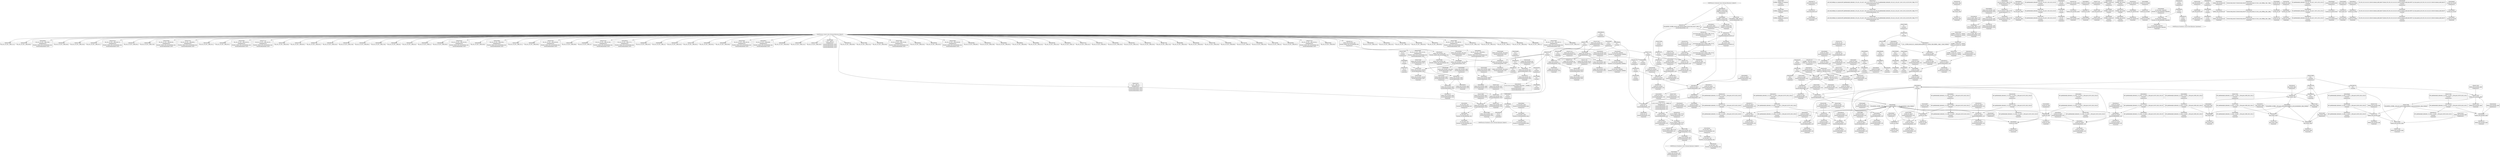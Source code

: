 digraph {
	CE0x556c940 [shape=record,shape=Mrecord,label="{CE0x556c940|80:_i32,_112:_i8*,_:_CRE_41,42_}"]
	CE0x558c4c0 [shape=record,shape=Mrecord,label="{CE0x558c4c0|selinux_sem_associate:_type|security/selinux/hooks.c,5421}"]
	CE0x5585030 [shape=record,shape=Mrecord,label="{CE0x5585030|80:_i32,_112:_i8*,_:_CRE_31,32_}"]
	CE0x557fe80 [shape=record,shape=Mrecord,label="{CE0x557fe80|GLOBAL:_lockdep_rcu_suspicious|*Constant*|*SummSource*}"]
	CE0x5597bd0 [shape=record,shape=Mrecord,label="{CE0x5597bd0|current_sid:_security|security/selinux/hooks.c,218|*SummSource*}"]
	CE0x556ef80 [shape=record,shape=Mrecord,label="{CE0x556ef80|80:_i32,_112:_i8*,_:_CRE_71,72_}"]
	CE0x559a5e0 [shape=record,shape=Mrecord,label="{CE0x559a5e0|current_sid:_tmp24|security/selinux/hooks.c,220|*SummSink*}"]
	CE0x5585c60 [shape=record,shape=Mrecord,label="{CE0x5585c60|avc_has_perm:_ssid|Function::avc_has_perm&Arg::ssid::|*SummSink*}"]
	CE0x5579260 [shape=record,shape=Mrecord,label="{CE0x5579260|GLOBAL:_current_sid.__warned|Global_var:current_sid.__warned}"]
	CE0x55ab700 [shape=record,shape=Mrecord,label="{CE0x55ab700|_call_void_mcount()_#3}"]
	CE0x5581010 [shape=record,shape=Mrecord,label="{CE0x5581010|i64*_getelementptr_inbounds_(_2_x_i64_,_2_x_i64_*___llvm_gcov_ctr319,_i64_0,_i64_1)|*Constant*|*SummSink*}"]
	CE0x555e840 [shape=record,shape=Mrecord,label="{CE0x555e840|selinux_sem_associate:_tmp5|security/selinux/hooks.c,5419|*SummSource*}"]
	CE0x557b9a0 [shape=record,shape=Mrecord,label="{CE0x557b9a0|_call_void_lockdep_rcu_suspicious(i8*_getelementptr_inbounds_(_25_x_i8_,_25_x_i8_*_.str3,_i32_0,_i32_0),_i32_218,_i8*_getelementptr_inbounds_(_45_x_i8_,_45_x_i8_*_.str12,_i32_0,_i32_0))_#10,_!dbg_!27727|security/selinux/hooks.c,218}"]
	CE0x5568690 [shape=record,shape=Mrecord,label="{CE0x5568690|current_sid:_tmp9|security/selinux/hooks.c,218}"]
	CE0x55b7110 [shape=record,shape=Mrecord,label="{CE0x55b7110|get_current:_entry|*SummSink*}"]
	CE0x5567410 [shape=record,shape=Mrecord,label="{CE0x5567410|_ret_i32_%call3,_!dbg_!27729|security/selinux/hooks.c,5424|*SummSink*}"]
	CE0x559a070 [shape=record,shape=Mrecord,label="{CE0x559a070|i64*_getelementptr_inbounds_(_2_x_i64_,_2_x_i64_*___llvm_gcov_ctr98,_i64_0,_i64_0)|*Constant*}"]
	CE0x55b2130 [shape=record,shape=Mrecord,label="{CE0x55b2130|GLOBAL:___llvm_gcov_ctr125|Global_var:__llvm_gcov_ctr125|*SummSource*}"]
	CE0x5581680 [shape=record,shape=Mrecord,label="{CE0x5581680|80:_i32,_112:_i8*,_:_CRE_54,55_}"]
	CE0x558b230 [shape=record,shape=Mrecord,label="{CE0x558b230|i64*_getelementptr_inbounds_(_2_x_i64_,_2_x_i64_*___llvm_gcov_ctr319,_i64_0,_i64_1)|*Constant*}"]
	CE0x5583cb0 [shape=record,shape=Mrecord,label="{CE0x5583cb0|i32_0|*Constant*|*SummSink*}"]
	CE0x558e020 [shape=record,shape=Mrecord,label="{CE0x558e020|avc_has_perm:_entry|*SummSource*}"]
	CE0x55b66c0 [shape=record,shape=Mrecord,label="{CE0x55b66c0|i64*_getelementptr_inbounds_(_11_x_i64_,_11_x_i64_*___llvm_gcov_ctr125,_i64_0,_i64_10)|*Constant*|*SummSink*}"]
	CE0x557fc00 [shape=record,shape=Mrecord,label="{CE0x557fc00|i8*_getelementptr_inbounds_(_25_x_i8_,_25_x_i8_*_.str3,_i32_0,_i32_0)|*Constant*|*SummSink*}"]
	CE0x55ab300 [shape=record,shape=Mrecord,label="{CE0x55ab300|i64_0|*Constant*|*SummSink*}"]
	CE0x5587fc0 [shape=record,shape=Mrecord,label="{CE0x5587fc0|80:_i32,_112:_i8*,_:_CRE_49,50_}"]
	CE0x558a9b0 [shape=record,shape=Mrecord,label="{CE0x558a9b0|selinux_sem_associate:_call|security/selinux/hooks.c,5417|*SummSink*}"]
	CE0x556ad40 [shape=record,shape=Mrecord,label="{CE0x556ad40|_ret_i32_%retval.0,_!dbg_!27728|security/selinux/avc.c,775|*SummSource*}"]
	CE0x5592c50 [shape=record,shape=Mrecord,label="{CE0x5592c50|current_sid:_tmp1|*SummSink*}"]
	CE0x5578c90 [shape=record,shape=Mrecord,label="{CE0x5578c90|current_sid:_tmp7|security/selinux/hooks.c,218|*SummSource*}"]
	CE0x5568310 [shape=record,shape=Mrecord,label="{CE0x5568310|get_current:_tmp4|./arch/x86/include/asm/current.h,14|*SummSource*}"]
	CE0x5574750 [shape=record,shape=Mrecord,label="{CE0x5574750|selinux_sem_associate:_tmp|*SummSource*}"]
	CE0x5575980 [shape=record,shape=Mrecord,label="{CE0x5575980|80:_i32,_112:_i8*,_:_CRE_188,192_|*MultipleSource*|Function::selinux_sem_associate&Arg::sma::|security/selinux/hooks.c,5419}"]
	CE0x5572130 [shape=record,shape=Mrecord,label="{CE0x5572130|selinux_sem_associate:_ad|security/selinux/hooks.c, 5416|*SummSink*}"]
	CE0x5575f20 [shape=record,shape=Mrecord,label="{CE0x5575f20|selinux_sem_associate:_security|security/selinux/hooks.c,5419}"]
	CE0x5581120 [shape=record,shape=Mrecord,label="{CE0x5581120|selinux_sem_associate:_tmp2|*SummSink*}"]
	CE0x558e520 [shape=record,shape=Mrecord,label="{CE0x558e520|i64_2|*Constant*}"]
	CE0x55b0810 [shape=record,shape=Mrecord,label="{CE0x55b0810|i32_218|*Constant*|*SummSource*}"]
	CE0x555e210 [shape=record,shape=Mrecord,label="{CE0x555e210|selinux_sem_associate:_key|security/selinux/hooks.c,5422|*SummSink*}"]
	CE0x556a840 [shape=record,shape=Mrecord,label="{CE0x556a840|_ret_i32_%call3,_!dbg_!27729|security/selinux/hooks.c,5424}"]
	CE0x55ab770 [shape=record,shape=Mrecord,label="{CE0x55ab770|_call_void_mcount()_#3|*SummSource*}"]
	CE0x5585410 [shape=record,shape=Mrecord,label="{CE0x5585410|80:_i32,_112:_i8*,_:_CRE_17,18_}"]
	CE0x5581420 [shape=record,shape=Mrecord,label="{CE0x5581420|80:_i32,_112:_i8*,_:_CRE_52,53_}"]
	CE0x5569c30 [shape=record,shape=Mrecord,label="{CE0x5569c30|i16_25|*Constant*|*SummSink*}"]
	CE0x55b5bb0 [shape=record,shape=Mrecord,label="{CE0x55b5bb0|current_sid:_tmp18|security/selinux/hooks.c,218}"]
	CE0x5572810 [shape=record,shape=Mrecord,label="{CE0x5572810|current_sid:_sid|security/selinux/hooks.c,220|*SummSource*}"]
	CE0x5584f40 [shape=record,shape=Mrecord,label="{CE0x5584f40|80:_i32,_112:_i8*,_:_CRE_30,31_}"]
	CE0x557cd20 [shape=record,shape=Mrecord,label="{CE0x557cd20|selinux_sem_associate:_sid2|security/selinux/hooks.c,5424}"]
	CE0x55668e0 [shape=record,shape=Mrecord,label="{CE0x55668e0|selinux_sem_associate:_entry|*SummSink*}"]
	CE0x556c2f0 [shape=record,shape=Mrecord,label="{CE0x556c2f0|i32_1|*Constant*|*SummSink*}"]
	CE0x55b5d30 [shape=record,shape=Mrecord,label="{CE0x55b5d30|current_sid:_tmp18|security/selinux/hooks.c,218|*SummSource*}"]
	CE0x55888d0 [shape=record,shape=Mrecord,label="{CE0x55888d0|current_sid:_entry|*SummSink*}"]
	CE0x55d7bc0 [shape=record,shape=Mrecord,label="{CE0x55d7bc0|get_current:_tmp4|./arch/x86/include/asm/current.h,14}"]
	CE0x556dbc0 [shape=record,shape=Mrecord,label="{CE0x556dbc0|80:_i32,_112:_i8*,_:_CRE_39,40_}"]
	CE0x55afa80 [shape=record,shape=Mrecord,label="{CE0x55afa80|i64*_getelementptr_inbounds_(_11_x_i64_,_11_x_i64_*___llvm_gcov_ctr125,_i64_0,_i64_0)|*Constant*}"]
	CE0x55b6f70 [shape=record,shape=Mrecord,label="{CE0x55b6f70|get_current:_entry}"]
	CE0x55c9c70 [shape=record,shape=Mrecord,label="{CE0x55c9c70|get_current:_tmp3|*SummSink*}"]
	CE0x5584510 [shape=record,shape=Mrecord,label="{CE0x5584510|0:_i32,_4:_i32,_8:_i32,_12:_i32,_:_CMRE_4,8_|*MultipleSource*|security/selinux/hooks.c,218|security/selinux/hooks.c,218|security/selinux/hooks.c,220}"]
	CE0x55700d0 [shape=record,shape=Mrecord,label="{CE0x55700d0|selinux_sem_associate:_sma|Function::selinux_sem_associate&Arg::sma::|*SummSink*}"]
	CE0x5576e90 [shape=record,shape=Mrecord,label="{CE0x5576e90|80:_i32,_112:_i8*,_:_CRE_128,136_|*MultipleSource*|Function::selinux_sem_associate&Arg::sma::|security/selinux/hooks.c,5419}"]
	CE0x5586fc0 [shape=record,shape=Mrecord,label="{CE0x5586fc0|_ret_i32_%tmp24,_!dbg_!27742|security/selinux/hooks.c,220}"]
	CE0x55699b0 [shape=record,shape=Mrecord,label="{CE0x55699b0|i16_25|*Constant*}"]
	CE0x55af570 [shape=record,shape=Mrecord,label="{CE0x55af570|i64*_getelementptr_inbounds_(_11_x_i64_,_11_x_i64_*___llvm_gcov_ctr125,_i64_0,_i64_6)|*Constant*|*SummSource*}"]
	CE0x5577bd0 [shape=record,shape=Mrecord,label="{CE0x5577bd0|_call_void_mcount()_#3}"]
	CE0x55b8e20 [shape=record,shape=Mrecord,label="{CE0x55b8e20|i64*_getelementptr_inbounds_(_11_x_i64_,_11_x_i64_*___llvm_gcov_ctr125,_i64_0,_i64_6)|*Constant*|*SummSink*}"]
	CE0x5592400 [shape=record,shape=Mrecord,label="{CE0x5592400|current_sid:_call4|security/selinux/hooks.c,218|*SummSink*}"]
	CE0x55642d0 [shape=record,shape=Mrecord,label="{CE0x55642d0|GLOBAL:_current_sid|*Constant*|*SummSource*}"]
	CE0x556f570 [shape=record,shape=Mrecord,label="{CE0x556f570|80:_i32,_112:_i8*,_:_CRE_84,88_|*MultipleSource*|Function::selinux_sem_associate&Arg::sma::|security/selinux/hooks.c,5419}"]
	CE0x556da90 [shape=record,shape=Mrecord,label="{CE0x556da90|80:_i32,_112:_i8*,_:_CRE_38,39_}"]
	CE0x55b6ec0 [shape=record,shape=Mrecord,label="{CE0x55b6ec0|GLOBAL:_get_current|*Constant*|*SummSink*}"]
	CE0x555d790 [shape=record,shape=Mrecord,label="{CE0x555d790|i8_4|*Constant*|*SummSource*}"]
	CE0x556b0d0 [shape=record,shape=Mrecord,label="{CE0x556b0d0|current_sid:_land.lhs.true}"]
	CE0x55810b0 [shape=record,shape=Mrecord,label="{CE0x55810b0|selinux_sem_associate:_tmp2|*SummSource*}"]
	CE0x5566d80 [shape=record,shape=Mrecord,label="{CE0x5566d80|selinux_sem_associate:_sem_perm|security/selinux/hooks.c,5419}"]
	CE0x5578f90 [shape=record,shape=Mrecord,label="{CE0x5578f90|80:_i32,_112:_i8*,_:_CRE_12,13_}"]
	CE0x5567c20 [shape=record,shape=Mrecord,label="{CE0x5567c20|COLLAPSED:_GCMRE_current_task_external_global_%struct.task_struct*:_elem_0::|security/selinux/hooks.c,218}"]
	CE0x55739c0 [shape=record,shape=Mrecord,label="{CE0x55739c0|80:_i32,_112:_i8*,_:_CRE_34,35_}"]
	CE0x5583af0 [shape=record,shape=Mrecord,label="{CE0x5583af0|i32_0|*Constant*|*SummSource*}"]
	CE0x557d460 [shape=record,shape=Mrecord,label="{CE0x557d460|4:_i32,_:_CRE_0,2_|*MultipleSource*|security/selinux/hooks.c,5424|security/selinux/hooks.c,5419|security/selinux/hooks.c,5419}"]
	CE0x556bd80 [shape=record,shape=Mrecord,label="{CE0x556bd80|selinux_sem_associate:_ad|security/selinux/hooks.c, 5416}"]
	CE0x55b85a0 [shape=record,shape=Mrecord,label="{CE0x55b85a0|get_current:_tmp4|./arch/x86/include/asm/current.h,14|*SummSink*}"]
	CE0x55b5780 [shape=record,shape=Mrecord,label="{CE0x55b5780|current_sid:_tmp17|security/selinux/hooks.c,218|*SummSink*}"]
	CE0x5569ac0 [shape=record,shape=Mrecord,label="{CE0x5569ac0|i16_25|*Constant*|*SummSource*}"]
	CE0x5582c10 [shape=record,shape=Mrecord,label="{CE0x5582c10|80:_i32,_112:_i8*,_:_CRE_65,66_}"]
	CE0x5571400 [shape=record,shape=Mrecord,label="{CE0x5571400|selinux_sem_associate:_tmp3|*SummSink*}"]
	CE0x55740d0 [shape=record,shape=Mrecord,label="{CE0x55740d0|80:_i32,_112:_i8*,_:_CRE_13,14_}"]
	CE0x5587b00 [shape=record,shape=Mrecord,label="{CE0x5587b00|80:_i32,_112:_i8*,_:_CRE_45,46_}"]
	CE0x559a450 [shape=record,shape=Mrecord,label="{CE0x559a450|current_sid:_tmp24|security/selinux/hooks.c,220|*SummSource*}"]
	CE0x557f1c0 [shape=record,shape=Mrecord,label="{CE0x557f1c0|current_sid:_do.body}"]
	CE0x5598900 [shape=record,shape=Mrecord,label="{CE0x5598900|current_sid:_tmp23|security/selinux/hooks.c,218|*SummSink*}"]
	CE0x55756b0 [shape=record,shape=Mrecord,label="{CE0x55756b0|80:_i32,_112:_i8*,_:_CRE_176,184_|*MultipleSource*|Function::selinux_sem_associate&Arg::sma::|security/selinux/hooks.c,5419}"]
	CE0x55793e0 [shape=record,shape=Mrecord,label="{CE0x55793e0|GLOBAL:_current_sid.__warned|Global_var:current_sid.__warned|*SummSource*}"]
	CE0x558d510 [shape=record,shape=Mrecord,label="{CE0x558d510|avc_has_perm:_requested|Function::avc_has_perm&Arg::requested::|*SummSink*}"]
	CE0x5587120 [shape=record,shape=Mrecord,label="{CE0x5587120|_ret_i32_%tmp24,_!dbg_!27742|security/selinux/hooks.c,220|*SummSink*}"]
	CE0x5572470 [shape=record,shape=Mrecord,label="{CE0x5572470|i32_78|*Constant*}"]
	CE0x55b91e0 [shape=record,shape=Mrecord,label="{CE0x55b91e0|current_sid:_tmp14|security/selinux/hooks.c,218|*SummSource*}"]
	CE0x5598380 [shape=record,shape=Mrecord,label="{CE0x5598380|current_sid:_tmp22|security/selinux/hooks.c,218|*SummSink*}"]
	CE0x5564390 [shape=record,shape=Mrecord,label="{CE0x5564390|GLOBAL:_current_sid|*Constant*|*SummSink*}"]
	CE0x558ad30 [shape=record,shape=Mrecord,label="{CE0x558ad30|80:_i32,_112:_i8*,_:_CRE_61,62_}"]
	CE0x5585500 [shape=record,shape=Mrecord,label="{CE0x5585500|80:_i32,_112:_i8*,_:_CRE_18,19_}"]
	CE0x556a470 [shape=record,shape=Mrecord,label="{CE0x556a470|_ret_i32_%retval.0,_!dbg_!27728|security/selinux/avc.c,775}"]
	CE0x5575850 [shape=record,shape=Mrecord,label="{CE0x5575850|80:_i32,_112:_i8*,_:_CRE_184,188_|*MultipleSource*|Function::selinux_sem_associate&Arg::sma::|security/selinux/hooks.c,5419}"]
	CE0x557d6e0 [shape=record,shape=Mrecord,label="{CE0x557d6e0|selinux_sem_associate:_tmp7|security/selinux/hooks.c,5424}"]
	CE0x558b390 [shape=record,shape=Mrecord,label="{CE0x558b390|current_sid:_tobool|security/selinux/hooks.c,218}"]
	CE0x55d7ab0 [shape=record,shape=Mrecord,label="{CE0x55d7ab0|get_current:_tmp2|*SummSink*}"]
	CE0x55b72f0 [shape=record,shape=Mrecord,label="{CE0x55b72f0|_ret_%struct.task_struct*_%tmp4,_!dbg_!27714|./arch/x86/include/asm/current.h,14|*SummSource*}"]
	CE0x5569d50 [shape=record,shape=Mrecord,label="{CE0x5569d50|avc_has_perm:_tclass|Function::avc_has_perm&Arg::tclass::}"]
	CE0x5598730 [shape=record,shape=Mrecord,label="{CE0x5598730|current_sid:_tmp23|security/selinux/hooks.c,218|*SummSource*}"]
	CE0x55b9350 [shape=record,shape=Mrecord,label="{CE0x55b9350|current_sid:_tmp14|security/selinux/hooks.c,218|*SummSink*}"]
	CE0x55c5460 [shape=record,shape=Mrecord,label="{CE0x55c5460|_call_void_mcount()_#3}"]
	CE0x5583db0 [shape=record,shape=Mrecord,label="{CE0x5583db0|selinux_sem_associate:_sem_perm|security/selinux/hooks.c,5419|*SummSource*}"]
	CE0x55c4d00 [shape=record,shape=Mrecord,label="{CE0x55c4d00|get_current:_tmp3|*SummSource*}"]
	CE0x5578b10 [shape=record,shape=Mrecord,label="{CE0x5578b10|current_sid:_tmp7|security/selinux/hooks.c,218}"]
	CE0x55b2730 [shape=record,shape=Mrecord,label="{CE0x55b2730|i64*_getelementptr_inbounds_(_11_x_i64_,_11_x_i64_*___llvm_gcov_ctr125,_i64_0,_i64_8)|*Constant*}"]
	CE0x5582d00 [shape=record,shape=Mrecord,label="{CE0x5582d00|80:_i32,_112:_i8*,_:_CRE_66,67_}"]
	CE0x5594b00 [shape=record,shape=Mrecord,label="{CE0x5594b00|i64_4|*Constant*|*SummSource*}"]
	CE0x555e7d0 [shape=record,shape=Mrecord,label="{CE0x555e7d0|selinux_sem_associate:_tmp5|security/selinux/hooks.c,5419}"]
	CE0x558e630 [shape=record,shape=Mrecord,label="{CE0x558e630|i64_2|*Constant*|*SummSink*}"]
	CE0x55b6730 [shape=record,shape=Mrecord,label="{CE0x55b6730|current_sid:_tmp19|security/selinux/hooks.c,218|*SummSink*}"]
	CE0x55971f0 [shape=record,shape=Mrecord,label="{CE0x55971f0|get_current:_tmp1}"]
	CE0x5578620 [shape=record,shape=Mrecord,label="{CE0x5578620|current_sid:_tmp6|security/selinux/hooks.c,218|*SummSource*}"]
	CE0x55ab470 [shape=record,shape=Mrecord,label="{CE0x55ab470|current_sid:_tmp5|security/selinux/hooks.c,218|*SummSource*}"]
	CE0x5582e30 [shape=record,shape=Mrecord,label="{CE0x5582e30|80:_i32,_112:_i8*,_:_CRE_67,68_}"]
	CE0x55b33c0 [shape=record,shape=Mrecord,label="{CE0x55b33c0|current_sid:_tmp15|security/selinux/hooks.c,218|*SummSource*}"]
	CE0x556dcf0 [shape=record,shape=Mrecord,label="{CE0x556dcf0|80:_i32,_112:_i8*,_:_CRE_40,41_}"]
	CE0x5592290 [shape=record,shape=Mrecord,label="{CE0x5592290|current_sid:_call4|security/selinux/hooks.c,218|*SummSource*}"]
	CE0x55eb930 [shape=record,shape=Mrecord,label="{CE0x55eb930|COLLAPSED:_GCMRE___llvm_gcov_ctr98_internal_global_2_x_i64_zeroinitializer:_elem_0:default:}"]
	CE0x557bd10 [shape=record,shape=Mrecord,label="{CE0x557bd10|avc_has_perm:_entry|*SummSink*}"]
	CE0x55af160 [shape=record,shape=Mrecord,label="{CE0x55af160|current_sid:_tmp12|security/selinux/hooks.c,218|*SummSink*}"]
	CE0x5597b10 [shape=record,shape=Mrecord,label="{CE0x5597b10|current_sid:_security|security/selinux/hooks.c,218}"]
	CE0x5578760 [shape=record,shape=Mrecord,label="{CE0x5578760|current_sid:_tmp6|security/selinux/hooks.c,218|*SummSink*}"]
	CE0x556aa00 [shape=record,shape=Mrecord,label="{CE0x556aa00|avc_has_perm:_auditdata|Function::avc_has_perm&Arg::auditdata::|*SummSource*}"]
	CE0x558e3b0 [shape=record,shape=Mrecord,label="{CE0x558e3b0|i64_3|*Constant*|*SummSource*}"]
	CE0x55abf20 [shape=record,shape=Mrecord,label="{CE0x55abf20|current_sid:_tmp4|security/selinux/hooks.c,218|*SummSource*}"]
	CE0x5594990 [shape=record,shape=Mrecord,label="{CE0x5594990|i64_5|*Constant*|*SummSink*}"]
	CE0x558b0c0 [shape=record,shape=Mrecord,label="{CE0x558b0c0|80:_i32,_112:_i8*,_:_CRE_64,65_}"]
	CE0x558c110 [shape=record,shape=Mrecord,label="{CE0x558c110|selinux_sem_associate:_tmp5|security/selinux/hooks.c,5419|*SummSink*}"]
	CE0x558c640 [shape=record,shape=Mrecord,label="{CE0x558c640|selinux_sem_associate:_type|security/selinux/hooks.c,5421|*SummSource*}"]
	CE0x5598ca0 [shape=record,shape=Mrecord,label="{CE0x5598ca0|i32_1|*Constant*}"]
	CE0x55b1120 [shape=record,shape=Mrecord,label="{CE0x55b1120|i64*_getelementptr_inbounds_(_11_x_i64_,_11_x_i64_*___llvm_gcov_ctr125,_i64_0,_i64_9)|*Constant*}"]
	CE0x556f0b0 [shape=record,shape=Mrecord,label="{CE0x556f0b0|i32_10|*Constant*}"]
	CE0x558d140 [shape=record,shape=Mrecord,label="{CE0x558d140|GLOBAL:_current_task|Global_var:current_task|*SummSource*}"]
	CE0x5568de0 [shape=record,shape=Mrecord,label="{CE0x5568de0|current_sid:_tmp10|security/selinux/hooks.c,218|*SummSink*}"]
	CE0x55b7890 [shape=record,shape=Mrecord,label="{CE0x55b7890|current_sid:_tmp13|security/selinux/hooks.c,218|*SummSource*}"]
	CE0x55b14f0 [shape=record,shape=Mrecord,label="{CE0x55b14f0|current_sid:_tmp17|security/selinux/hooks.c,218}"]
	CE0x55c4bd0 [shape=record,shape=Mrecord,label="{CE0x55c4bd0|get_current:_tmp3}"]
	CE0x5589fe0 [shape=record,shape=Mrecord,label="{CE0x5589fe0|80:_i32,_112:_i8*,_:_CRE_22,23_}"]
	CE0x5585260 [shape=record,shape=Mrecord,label="{CE0x5585260|80:_i32,_112:_i8*,_:_CRE_15,16_}"]
	CE0x55b7b10 [shape=record,shape=Mrecord,label="{CE0x55b7b10|i64*_getelementptr_inbounds_(_11_x_i64_,_11_x_i64_*___llvm_gcov_ctr125,_i64_0,_i64_8)|*Constant*|*SummSink*}"]
	CE0x5588770 [shape=record,shape=Mrecord,label="{CE0x5588770|current_sid:_entry}"]
	CE0x556ab80 [shape=record,shape=Mrecord,label="{CE0x556ab80|avc_has_perm:_auditdata|Function::avc_has_perm&Arg::auditdata::|*SummSink*}"]
	CE0x555de10 [shape=record,shape=Mrecord,label="{CE0x555de10|selinux_sem_associate:_tmp6|security/selinux/hooks.c,5422}"]
	CE0x55760a0 [shape=record,shape=Mrecord,label="{CE0x55760a0|current_sid:_call|security/selinux/hooks.c,218|*SummSink*}"]
	CE0x5578dc0 [shape=record,shape=Mrecord,label="{CE0x5578dc0|current_sid:_tmp7|security/selinux/hooks.c,218|*SummSink*}"]
	CE0x55b9080 [shape=record,shape=Mrecord,label="{CE0x55b9080|current_sid:_tmp14|security/selinux/hooks.c,218}"]
	CE0x557b400 [shape=record,shape=Mrecord,label="{CE0x557b400|i8_1|*Constant*}"]
	CE0x5567250 [shape=record,shape=Mrecord,label="{CE0x5567250|selinux_sem_associate:_entry|*SummSource*}"]
	CE0x556a310 [shape=record,shape=Mrecord,label="{CE0x556a310|i32_64|*Constant*|*SummSink*}"]
	CE0x55ab400 [shape=record,shape=Mrecord,label="{CE0x55ab400|current_sid:_tmp5|security/selinux/hooks.c,218}"]
	CE0x55b63c0 [shape=record,shape=Mrecord,label="{CE0x55b63c0|i64*_getelementptr_inbounds_(_11_x_i64_,_11_x_i64_*___llvm_gcov_ctr125,_i64_0,_i64_10)|*Constant*}"]
	CE0x55aee70 [shape=record,shape=Mrecord,label="{CE0x55aee70|current_sid:_tmp12|security/selinux/hooks.c,218}"]
	CE0x5584810 [shape=record,shape=Mrecord,label="{CE0x5584810|80:_i32,_112:_i8*,_:_CRE_7,8_}"]
	CE0x5597620 [shape=record,shape=Mrecord,label="{CE0x5597620|i32_22|*Constant*}"]
	CE0x55741c0 [shape=record,shape=Mrecord,label="{CE0x55741c0|80:_i32,_112:_i8*,_:_CRE_14,15_}"]
	CE0x55b3430 [shape=record,shape=Mrecord,label="{CE0x55b3430|current_sid:_tmp15|security/selinux/hooks.c,218|*SummSink*}"]
	CE0x55b9870 [shape=record,shape=Mrecord,label="{CE0x55b9870|i1_true|*Constant*|*SummSink*}"]
	CE0x5565620 [shape=record,shape=Mrecord,label="{CE0x5565620|selinux_sem_associate:_bb}"]
	CE0x5594a90 [shape=record,shape=Mrecord,label="{CE0x5594a90|i64_4|*Constant*}"]
	CE0x5585e00 [shape=record,shape=Mrecord,label="{CE0x5585e00|avc_has_perm:_tsid|Function::avc_has_perm&Arg::tsid::}"]
	CE0x5572050 [shape=record,shape=Mrecord,label="{CE0x5572050|selinux_sem_associate:_ad|security/selinux/hooks.c, 5416|*SummSource*}"]
	CE0x556a4e0 [shape=record,shape=Mrecord,label="{CE0x556a4e0|avc_has_perm:_requested|Function::avc_has_perm&Arg::requested::}"]
	CE0x55b87b0 [shape=record,shape=Mrecord,label="{CE0x55b87b0|%struct.task_struct*_(%struct.task_struct**)*_asm_movq_%gs:$_1:P_,$0_,_r,im,_dirflag_,_fpsr_,_flags_}"]
	CE0x557ba10 [shape=record,shape=Mrecord,label="{CE0x557ba10|_call_void_lockdep_rcu_suspicious(i8*_getelementptr_inbounds_(_25_x_i8_,_25_x_i8_*_.str3,_i32_0,_i32_0),_i32_218,_i8*_getelementptr_inbounds_(_45_x_i8_,_45_x_i8_*_.str12,_i32_0,_i32_0))_#10,_!dbg_!27727|security/selinux/hooks.c,218|*SummSource*}"]
	CE0x5587c30 [shape=record,shape=Mrecord,label="{CE0x5587c30|80:_i32,_112:_i8*,_:_CRE_46,47_}"]
	CE0x5597980 [shape=record,shape=Mrecord,label="{CE0x5597980|i32_22|*Constant*|*SummSink*}"]
	CE0x558af90 [shape=record,shape=Mrecord,label="{CE0x558af90|80:_i32,_112:_i8*,_:_CRE_63,64_}"]
	CE0x55b3350 [shape=record,shape=Mrecord,label="{CE0x55b3350|current_sid:_tmp15|security/selinux/hooks.c,218}"]
	CE0x5571390 [shape=record,shape=Mrecord,label="{CE0x5571390|selinux_sem_associate:_tmp3|*SummSource*}"]
	CE0x55855f0 [shape=record,shape=Mrecord,label="{CE0x55855f0|80:_i32,_112:_i8*,_:_CRE_19,20_}"]
	CE0x55b7390 [shape=record,shape=Mrecord,label="{CE0x55b7390|_ret_%struct.task_struct*_%tmp4,_!dbg_!27714|./arch/x86/include/asm/current.h,14}"]
	CE0x55812f0 [shape=record,shape=Mrecord,label="{CE0x55812f0|80:_i32,_112:_i8*,_:_CRE_51,52_}"]
	CE0x55677f0 [shape=record,shape=Mrecord,label="{CE0x55677f0|current_sid:_bb|*SummSink*}"]
	CE0x5567da0 [shape=record,shape=Mrecord,label="{CE0x5567da0|current_sid:_tmp21|security/selinux/hooks.c,218}"]
	CE0x5575eb0 [shape=record,shape=Mrecord,label="{CE0x5575eb0|selinux_sem_associate:_security|security/selinux/hooks.c,5419|*SummSource*}"]
	CE0x556d740 [shape=record,shape=Mrecord,label="{CE0x556d740|current_sid:_tmp8|security/selinux/hooks.c,218|*SummSink*}"]
	CE0x5581550 [shape=record,shape=Mrecord,label="{CE0x5581550|80:_i32,_112:_i8*,_:_CRE_53,54_}"]
	CE0x55636f0 [shape=record,shape=Mrecord,label="{CE0x55636f0|current_sid:_tmp2|*SummSource*}"]
	CE0x5576520 [shape=record,shape=Mrecord,label="{CE0x5576520|selinux_sem_associate:_tmp1|*SummSource*}"]
	CE0x5588810 [shape=record,shape=Mrecord,label="{CE0x5588810|current_sid:_entry|*SummSource*}"]
	CE0x55af910 [shape=record,shape=Mrecord,label="{CE0x55af910|current_sid:_if.end|*SummSink*}"]
	CE0x6b271b0 [shape=record,shape=Mrecord,label="{CE0x6b271b0|80:_i32,_112:_i8*,_:_CRE_27,28_}"]
	CE0x55b9700 [shape=record,shape=Mrecord,label="{CE0x55b9700|i1_true|*Constant*|*SummSource*}"]
	CE0x558b460 [shape=record,shape=Mrecord,label="{CE0x558b460|current_sid:_tobool|security/selinux/hooks.c,218|*SummSource*}"]
	CE0x5564bc0 [shape=record,shape=Mrecord,label="{CE0x5564bc0|selinux_sem_associate:_entry}"]
	CE0x55ab880 [shape=record,shape=Mrecord,label="{CE0x55ab880|_call_void_mcount()_#3|*SummSink*}"]
	CE0x5585f30 [shape=record,shape=Mrecord,label="{CE0x5585f30|avc_has_perm:_tsid|Function::avc_has_perm&Arg::tsid::|*SummSource*}"]
	CE0x55b24c0 [shape=record,shape=Mrecord,label="{CE0x55b24c0|current_sid:_land.lhs.true|*SummSource*}"]
	CE0x6b26fd0 [shape=record,shape=Mrecord,label="{CE0x6b26fd0|80:_i32,_112:_i8*,_:_CRE_25,26_}"]
	CE0x558ae60 [shape=record,shape=Mrecord,label="{CE0x558ae60|80:_i32,_112:_i8*,_:_CRE_62,63_}"]
	CE0x55b82f0 [shape=record,shape=Mrecord,label="{CE0x55b82f0|current_sid:_tmp6|security/selinux/hooks.c,218}"]
	CE0x5563970 [shape=record,shape=Mrecord,label="{CE0x5563970|current_sid:_call|security/selinux/hooks.c,218}"]
	CE0x5571ac0 [shape=record,shape=Mrecord,label="{CE0x5571ac0|i32_0|*Constant*}"]
	CE0x5573af0 [shape=record,shape=Mrecord,label="{CE0x5573af0|80:_i32,_112:_i8*,_:_CRE_35,36_}"]
	CE0x5582f60 [shape=record,shape=Mrecord,label="{CE0x5582f60|80:_i32,_112:_i8*,_:_CRE_68,69_}"]
	CE0x55b12f0 [shape=record,shape=Mrecord,label="{CE0x55b12f0|i64*_getelementptr_inbounds_(_11_x_i64_,_11_x_i64_*___llvm_gcov_ctr125,_i64_0,_i64_9)|*Constant*|*SummSource*}"]
	CE0x55b8980 [shape=record,shape=Mrecord,label="{CE0x55b8980|current_sid:_do.body|*SummSink*}"]
	CE0x55b7820 [shape=record,shape=Mrecord,label="{CE0x55b7820|current_sid:_tmp13|security/selinux/hooks.c,218}"]
	CE0x555da20 [shape=record,shape=Mrecord,label="{CE0x555da20|selinux_sem_associate:_sem_perm1|security/selinux/hooks.c,5422}"]
	CE0x557ba80 [shape=record,shape=Mrecord,label="{CE0x557ba80|_call_void_lockdep_rcu_suspicious(i8*_getelementptr_inbounds_(_25_x_i8_,_25_x_i8_*_.str3,_i32_0,_i32_0),_i32_218,_i8*_getelementptr_inbounds_(_45_x_i8_,_45_x_i8_*_.str12,_i32_0,_i32_0))_#10,_!dbg_!27727|security/selinux/hooks.c,218|*SummSink*}"]
	CE0x5593350 [shape=record,shape=Mrecord,label="{CE0x5593350|current_sid:_tmp|*SummSink*}"]
	CE0x55b0e70 [shape=record,shape=Mrecord,label="{CE0x55b0e70|i8*_getelementptr_inbounds_(_45_x_i8_,_45_x_i8_*_.str12,_i32_0,_i32_0)|*Constant*|*SummSink*}"]
	CE0x556d310 [shape=record,shape=Mrecord,label="{CE0x556d310|0:_i8,_:_GCMR_current_sid.__warned_internal_global_i8_0,_section_.data.unlikely_,_align_1:_elem_0:default:}"]
	CE0x5585720 [shape=record,shape=Mrecord,label="{CE0x5585720|selinux_sem_associate:_type|security/selinux/hooks.c,5421|*SummSink*}"]
	CE0x74e1aa0 [shape=record,shape=Mrecord,label="{CE0x74e1aa0|80:_i32,_112:_i8*,_:_CRE_5,6_}"]
	CE0x5569040 [shape=record,shape=Mrecord,label="{CE0x5569040|current_sid:_tmp11|security/selinux/hooks.c,218}"]
	CE0x55b5710 [shape=record,shape=Mrecord,label="{CE0x55b5710|current_sid:_tmp17|security/selinux/hooks.c,218|*SummSource*}"]
	CE0x55afb20 [shape=record,shape=Mrecord,label="{CE0x55afb20|i64*_getelementptr_inbounds_(_11_x_i64_,_11_x_i64_*___llvm_gcov_ctr125,_i64_0,_i64_0)|*Constant*|*SummSource*}"]
	CE0x55ac7d0 [shape=record,shape=Mrecord,label="{CE0x55ac7d0|current_sid:_call|security/selinux/hooks.c,218|*SummSource*}"]
	CE0x558a0d0 [shape=record,shape=Mrecord,label="{CE0x558a0d0|80:_i32,_112:_i8*,_:_CRE_23,24_}"]
	CE0x555e280 [shape=record,shape=Mrecord,label="{CE0x555e280|selinux_sem_associate:_key|security/selinux/hooks.c,5422|*SummSource*}"]
	CE0x5593a50 [shape=record,shape=Mrecord,label="{CE0x5593a50|current_sid:_tmp3}"]
	CE0x55aea50 [shape=record,shape=Mrecord,label="{CE0x55aea50|current_sid:_call4|security/selinux/hooks.c,218}"]
	CE0x557c790 [shape=record,shape=Mrecord,label="{CE0x557c790|selinux_sem_associate:_ipc_id|security/selinux/hooks.c,5422|*SummSource*}"]
	CE0x74e1960 [shape=record,shape=Mrecord,label="{CE0x74e1960|80:_i32,_112:_i8*,_:_CRE_4,5_}"]
	CE0x5580ca0 [shape=record,shape=Mrecord,label="{CE0x5580ca0|current_sid:_land.lhs.true2|*SummSink*}"]
	CE0x5583090 [shape=record,shape=Mrecord,label="{CE0x5583090|80:_i32,_112:_i8*,_:_CRE_69,70_}"]
	CE0x5568b30 [shape=record,shape=Mrecord,label="{CE0x5568b30|current_sid:_tmp10|security/selinux/hooks.c,218}"]
	CE0x555e090 [shape=record,shape=Mrecord,label="{CE0x555e090|selinux_sem_associate:_u|security/selinux/hooks.c,5422|*SummSink*}"]
	CE0x5572910 [shape=record,shape=Mrecord,label="{CE0x5572910|current_sid:_cred|security/selinux/hooks.c,218|*SummSource*}"]
	CE0x559a8d0 [shape=record,shape=Mrecord,label="{CE0x559a8d0|get_current:_bb|*SummSource*}"]
	CE0x5569e30 [shape=record,shape=Mrecord,label="{CE0x5569e30|avc_has_perm:_tclass|Function::avc_has_perm&Arg::tclass::|*SummSink*}"]
	CE0x5577070 [shape=record,shape=Mrecord,label="{CE0x5577070|80:_i32,_112:_i8*,_:_CRE_136,144_|*MultipleSource*|Function::selinux_sem_associate&Arg::sma::|security/selinux/hooks.c,5419}"]
	CE0x55ef7e0 [shape=record,shape=Mrecord,label="{CE0x55ef7e0|get_current:_tmp2|*SummSource*}"]
	CE0x55b3000 [shape=record,shape=Mrecord,label="{CE0x55b3000|i64*_getelementptr_inbounds_(_11_x_i64_,_11_x_i64_*___llvm_gcov_ctr125,_i64_0,_i64_8)|*Constant*|*SummSource*}"]
	CE0x555d920 [shape=record,shape=Mrecord,label="{CE0x555d920|i8_4|*Constant*|*SummSink*}"]
	CE0x557d3f0 [shape=record,shape=Mrecord,label="{CE0x557d3f0|avc_has_perm:_entry}"]
	CE0x557b1d0 [shape=record,shape=Mrecord,label="{CE0x557b1d0|current_sid:_tmp16|security/selinux/hooks.c,218|*SummSink*}"]
	CE0x555de80 [shape=record,shape=Mrecord,label="{CE0x555de80|selinux_sem_associate:_tmp6|security/selinux/hooks.c,5422|*SummSource*}"]
	CE0x5597c40 [shape=record,shape=Mrecord,label="{CE0x5597c40|current_sid:_security|security/selinux/hooks.c,218|*SummSink*}"]
	CE0x55b23f0 [shape=record,shape=Mrecord,label="{CE0x55b23f0|i64_0|*Constant*}"]
	CE0x55b8660 [shape=record,shape=Mrecord,label="{CE0x55b8660|GLOBAL:_current_task|Global_var:current_task}"]
	CE0x5597180 [shape=record,shape=Mrecord,label="{CE0x5597180|i64_1|*Constant*}"]
	CE0x5579a00 [shape=record,shape=Mrecord,label="{CE0x5579a00|80:_i32,_112:_i8*,_:_CRE_58,59_}"]
	CE0x558aa20 [shape=record,shape=Mrecord,label="{CE0x558aa20|selinux_sem_associate:_sma|Function::selinux_sem_associate&Arg::sma::}"]
	CE0x557d570 [shape=record,shape=Mrecord,label="{CE0x557d570|4:_i32,_:_CRE_4,8_|*MultipleSource*|security/selinux/hooks.c,5424|security/selinux/hooks.c,5419|security/selinux/hooks.c,5419}"]
	CE0x5584700 [shape=record,shape=Mrecord,label="{CE0x5584700|80:_i32,_112:_i8*,_:_CRE_6,7_}"]
	CE0x558e6d0 [shape=record,shape=Mrecord,label="{CE0x558e6d0|current_sid:_tmp4|security/selinux/hooks.c,218}"]
	CE0x55744f0 [shape=record,shape=Mrecord,label="{CE0x55744f0|COLLAPSED:_GCMRE___llvm_gcov_ctr319_internal_global_2_x_i64_zeroinitializer:_elem_0:default:}"]
	CE0x555e400 [shape=record,shape=Mrecord,label="{CE0x555e400|selinux_sem_associate:_key|security/selinux/hooks.c,5422}"]
	CE0x55d77b0 [shape=record,shape=Mrecord,label="{CE0x55d77b0|%struct.task_struct*_(%struct.task_struct**)*_asm_movq_%gs:$_1:P_,$0_,_r,im,_dirflag_,_fpsr_,_flags_|*SummSink*}"]
	CE0x5568890 [shape=record,shape=Mrecord,label="{CE0x5568890|current_sid:_tmp9|security/selinux/hooks.c,218|*SummSink*}"]
	CE0x5585ba0 [shape=record,shape=Mrecord,label="{CE0x5585ba0|avc_has_perm:_ssid|Function::avc_has_perm&Arg::ssid::|*SummSource*}"]
	CE0x5596870 [shape=record,shape=Mrecord,label="{CE0x5596870|current_sid:_if.then|*SummSink*}"]
	CE0x5571290 [shape=record,shape=Mrecord,label="{CE0x5571290|selinux_sem_associate:_tmp3}"]
	CE0x55ebb20 [shape=record,shape=Mrecord,label="{CE0x55ebb20|get_current:_tmp|*SummSink*}"]
	CE0x556b2d0 [shape=record,shape=Mrecord,label="{CE0x556b2d0|_ret_i32_%call3,_!dbg_!27729|security/selinux/hooks.c,5424|*SummSource*}"]
	CE0x556cba0 [shape=record,shape=Mrecord,label="{CE0x556cba0|80:_i32,_112:_i8*,_:_CRE_43,44_}"]
	CE0x5564620 [shape=record,shape=Mrecord,label="{CE0x5564620|selinux_sem_associate:_bb|*SummSource*}"]
	CE0x557db80 [shape=record,shape=Mrecord,label="{CE0x557db80|selinux_sem_associate:_tmp7|security/selinux/hooks.c,5424|*SummSink*}"]
	CE0x5583840 [shape=record,shape=Mrecord,label="{CE0x5583840|COLLAPSED:_GCMRE___llvm_gcov_ctr125_internal_global_11_x_i64_zeroinitializer:_elem_0:default:}"]
	CE0x557b580 [shape=record,shape=Mrecord,label="{CE0x557b580|i8_1|*Constant*|*SummSource*}"]
	CE0x558a8c0 [shape=record,shape=Mrecord,label="{CE0x558a8c0|selinux_sem_associate:_call|security/selinux/hooks.c,5417|*SummSource*}"]
	CE0x5581880 [shape=record,shape=Mrecord,label="{CE0x5581880|i64*_getelementptr_inbounds_(_2_x_i64_,_2_x_i64_*___llvm_gcov_ctr319,_i64_0,_i64_0)|*Constant*}"]
	CE0x55747c0 [shape=record,shape=Mrecord,label="{CE0x55747c0|selinux_sem_associate:_tmp}"]
	CE0x6946890 [shape=record,shape=Mrecord,label="{CE0x6946890|80:_i32,_112:_i8*,_:_CRE_1,2_}"]
	CE0x5578590 [shape=record,shape=Mrecord,label="{CE0x5578590|80:_i32,_112:_i8*,_:_CRE_104,112_|*MultipleSource*|Function::selinux_sem_associate&Arg::sma::|security/selinux/hooks.c,5419}"]
	CE0x55829e0 [shape=record,shape=Mrecord,label="{CE0x55829e0|selinux_sem_associate:_tmp2}"]
	CE0x5589ef0 [shape=record,shape=Mrecord,label="{CE0x5589ef0|80:_i32,_112:_i8*,_:_CRE_21,22_}"]
	CE0x5578ed0 [shape=record,shape=Mrecord,label="{CE0x5578ed0|80:_i32,_112:_i8*,_:_CRE_11,12_}"]
	CE0x5585b00 [shape=record,shape=Mrecord,label="{CE0x5585b00|avc_has_perm:_ssid|Function::avc_has_perm&Arg::ssid::}"]
	CE0x55d75c0 [shape=record,shape=Mrecord,label="{CE0x55d75c0|%struct.task_struct*_(%struct.task_struct**)*_asm_movq_%gs:$_1:P_,$0_,_r,im,_dirflag_,_fpsr_,_flags_|*SummSource*}"]
	CE0x5587e90 [shape=record,shape=Mrecord,label="{CE0x5587e90|80:_i32,_112:_i8*,_:_CRE_48,49_}"]
	CE0x5580760 [shape=record,shape=Mrecord,label="{CE0x5580760|current_sid:_land.lhs.true|*SummSink*}"]
	CE0x555e470 [shape=record,shape=Mrecord,label="{CE0x555e470|i32_3|*Constant*}"]
	CE0x557b6f0 [shape=record,shape=Mrecord,label="{CE0x557b6f0|i8_1|*Constant*|*SummSink*}"]
	CE0x55b7030 [shape=record,shape=Mrecord,label="{CE0x55b7030|get_current:_entry|*SummSource*}"]
	CE0x556f280 [shape=record,shape=Mrecord,label="{CE0x556f280|80:_i32,_112:_i8*,_:_CRE_76,80_|*MultipleSource*|Function::selinux_sem_associate&Arg::sma::|security/selinux/hooks.c,5419}"]
	CE0x5581810 [shape=record,shape=Mrecord,label="{CE0x5581810|i64*_getelementptr_inbounds_(_2_x_i64_,_2_x_i64_*___llvm_gcov_ctr319,_i64_0,_i64_0)|*Constant*|*SummSink*}"]
	CE0x557fd50 [shape=record,shape=Mrecord,label="{CE0x557fd50|GLOBAL:_lockdep_rcu_suspicious|*Constant*}"]
	CE0x5569220 [shape=record,shape=Mrecord,label="{CE0x5569220|current_sid:_if.then}"]
	CE0x5566af0 [shape=record,shape=Mrecord,label="{CE0x5566af0|i64*_getelementptr_inbounds_(_2_x_i64_,_2_x_i64_*___llvm_gcov_ctr319,_i64_0,_i64_0)|*Constant*|*SummSource*}"]
	CE0x555da90 [shape=record,shape=Mrecord,label="{CE0x555da90|selinux_sem_associate:_sem_perm1|security/selinux/hooks.c,5422|*SummSource*}"]
	CE0x55ae800 [shape=record,shape=Mrecord,label="{CE0x55ae800|current_sid:_tmp20|security/selinux/hooks.c,218|*SummSink*}"]
	CE0x5598280 [shape=record,shape=Mrecord,label="{CE0x5598280|current_sid:_tmp22|security/selinux/hooks.c,218|*SummSource*}"]
	CE0x5573fc0 [shape=record,shape=Mrecord,label="{CE0x5573fc0|i64*_getelementptr_inbounds_(_2_x_i64_,_2_x_i64_*___llvm_gcov_ctr98,_i64_0,_i64_1)|*Constant*|*SummSource*}"]
	CE0x556ccd0 [shape=record,shape=Mrecord,label="{CE0x556ccd0|80:_i32,_112:_i8*,_:_CRE_44,45_}"]
	CE0x5594330 [shape=record,shape=Mrecord,label="{CE0x5594330|current_sid:_tobool1|security/selinux/hooks.c,218|*SummSource*}"]
	CE0x5573890 [shape=record,shape=Mrecord,label="{CE0x5573890|80:_i32,_112:_i8*,_:_CRE_33,34_}"]
	CE0x5585320 [shape=record,shape=Mrecord,label="{CE0x5585320|80:_i32,_112:_i8*,_:_CRE_16,17_}"]
	CE0x558ab60 [shape=record,shape=Mrecord,label="{CE0x558ab60|GLOBAL:_current_sid|*Constant*}"]
	CE0x55b7900 [shape=record,shape=Mrecord,label="{CE0x55b7900|current_sid:_tmp13|security/selinux/hooks.c,218|*SummSink*}"]
	CE0x558d5e0 [shape=record,shape=Mrecord,label="{CE0x558d5e0|selinux_sem_associate:_tmp6|security/selinux/hooks.c,5422|*SummSink*}"]
	CE0x5576890 [shape=record,shape=Mrecord,label="{CE0x5576890|selinux_sem_associate:_tmp1}"]
	CE0x55838b0 [shape=record,shape=Mrecord,label="{CE0x55838b0|current_sid:_tmp|*SummSource*}"]
	CE0x55eb9a0 [shape=record,shape=Mrecord,label="{CE0x55eb9a0|get_current:_tmp|*SummSource*}"]
	CE0x5563680 [shape=record,shape=Mrecord,label="{CE0x5563680|current_sid:_tmp2}"]
	CE0x556de50 [shape=record,shape=Mrecord,label="{CE0x556de50|i64*_getelementptr_inbounds_(_11_x_i64_,_11_x_i64_*___llvm_gcov_ctr125,_i64_0,_i64_1)|*Constant*|*SummSource*}"]
	CE0x5575510 [shape=record,shape=Mrecord,label="{CE0x5575510|80:_i32,_112:_i8*,_:_CRE_168,176_|*MultipleSource*|Function::selinux_sem_associate&Arg::sma::|security/selinux/hooks.c,5419}"]
	CE0x55811c0 [shape=record,shape=Mrecord,label="{CE0x55811c0|80:_i32,_112:_i8*,_:_CRE_50,51_}"]
	CE0x5567960 [shape=record,shape=Mrecord,label="{CE0x5567960|i64*_getelementptr_inbounds_(_11_x_i64_,_11_x_i64_*___llvm_gcov_ctr125,_i64_0,_i64_0)|*Constant*|*SummSink*}"]
	"CONST[source:0(mediator),value:2(dynamic)][purpose:{subject}]"
	"CONST[source:2(external),value:2(dynamic)][purpose:{subject}]"
	CE0x5596a00 [shape=record,shape=Mrecord,label="{CE0x5596a00|current_sid:_land.lhs.true2|*SummSource*}"]
	CE0x55b9580 [shape=record,shape=Mrecord,label="{CE0x55b9580|i1_true|*Constant*}"]
	CE0x5f22db0 [shape=record,shape=Mrecord,label="{CE0x5f22db0|selinux_sem_associate:_sem_perm|security/selinux/hooks.c,5419|*SummSink*}"]
	CE0x558c930 [shape=record,shape=Mrecord,label="{CE0x558c930|selinux_sem_associate:_call3|security/selinux/hooks.c,5424}"]
	CE0x55af7d0 [shape=record,shape=Mrecord,label="{CE0x55af7d0|current_sid:_if.end|*SummSource*}"]
	CE0x556a5b0 [shape=record,shape=Mrecord,label="{CE0x556a5b0|avc_has_perm:_requested|Function::avc_has_perm&Arg::requested::|*SummSource*}"]
	CE0x5568cb0 [shape=record,shape=Mrecord,label="{CE0x5568cb0|current_sid:_tmp10|security/selinux/hooks.c,218|*SummSource*}"]
	CE0x5576ad0 [shape=record,shape=Mrecord,label="{CE0x5576ad0|80:_i32,_112:_i8*,_:_CRE_112,120_|*MultipleSource*|Function::selinux_sem_associate&Arg::sma::|security/selinux/hooks.c,5419}"]
	CE0x55b5a10 [shape=record,shape=Mrecord,label="{CE0x55b5a10|current_sid:_tmp19|security/selinux/hooks.c,218|*SummSource*}"]
	CE0x5594460 [shape=record,shape=Mrecord,label="{CE0x5594460|current_sid:_tobool1|security/selinux/hooks.c,218|*SummSink*}"]
	CE0x556a0c0 [shape=record,shape=Mrecord,label="{CE0x556a0c0|i32_64|*Constant*}"]
	CE0x5592a60 [shape=record,shape=Mrecord,label="{CE0x5592a60|current_sid:_tmp1|*SummSource*}"]
	CE0x558d6e0 [shape=record,shape=Mrecord,label="{CE0x558d6e0|selinux_sem_associate:_call3|security/selinux/hooks.c,5424|*SummSource*}"]
	CE0x5572610 [shape=record,shape=Mrecord,label="{CE0x5572610|i32_78|*Constant*|*SummSink*}"]
	CE0x55b0d40 [shape=record,shape=Mrecord,label="{CE0x55b0d40|i8*_getelementptr_inbounds_(_45_x_i8_,_45_x_i8_*_.str12,_i32_0,_i32_0)|*Constant*}"]
	CE0x55729e0 [shape=record,shape=Mrecord,label="{CE0x55729e0|current_sid:_cred|security/selinux/hooks.c,218|*SummSink*}"]
	CE0x558e590 [shape=record,shape=Mrecord,label="{CE0x558e590|i64_2|*Constant*|*SummSource*}"]
	CE0x5597750 [shape=record,shape=Mrecord,label="{CE0x5597750|i32_22|*Constant*|*SummSource*}"]
	CE0x55b0e00 [shape=record,shape=Mrecord,label="{CE0x55b0e00|i8*_getelementptr_inbounds_(_45_x_i8_,_45_x_i8_*_.str12,_i32_0,_i32_0)|*Constant*|*SummSource*}"]
	CE0x5574850 [shape=record,shape=Mrecord,label="{CE0x5574850|i64*_getelementptr_inbounds_(_2_x_i64_,_2_x_i64_*___llvm_gcov_ctr98,_i64_0,_i64_1)|*Constant*}"]
	CE0x55b6610 [shape=record,shape=Mrecord,label="{CE0x55b6610|i64*_getelementptr_inbounds_(_11_x_i64_,_11_x_i64_*___llvm_gcov_ctr125,_i64_0,_i64_10)|*Constant*|*SummSource*}"]
	CE0x55798d0 [shape=record,shape=Mrecord,label="{CE0x55798d0|80:_i32,_112:_i8*,_:_CRE_57,58_}"]
	CE0x5580ef0 [shape=record,shape=Mrecord,label="{CE0x5580ef0|current_sid:_bb|*SummSource*}"]
	CE0x55b0b30 [shape=record,shape=Mrecord,label="{CE0x55b0b30|i32_218|*Constant*|*SummSink*}"]
	CE0x55782b0 [shape=record,shape=Mrecord,label="{CE0x55782b0|80:_i32,_112:_i8*,_:_CRE_96,100_|*MultipleSource*|Function::selinux_sem_associate&Arg::sma::|security/selinux/hooks.c,5419}"]
	CE0x557aee0 [shape=record,shape=Mrecord,label="{CE0x557aee0|current_sid:_tmp16|security/selinux/hooks.c,218}"]
	CE0x55871c0 [shape=record,shape=Mrecord,label="{CE0x55871c0|selinux_sem_associate:_sma|Function::selinux_sem_associate&Arg::sma::|*SummSource*}"]
	CE0x558cf20 [shape=record,shape=Mrecord,label="{CE0x558cf20|i32_(i32,_i32,_i16,_i32,_%struct.common_audit_data*)*_bitcast_(i32_(i32,_i32,_i16,_i32,_%struct.common_audit_data.495*)*_avc_has_perm_to_i32_(i32,_i32,_i16,_i32,_%struct.common_audit_data*)*)|*Constant*|*SummSink*}"]
	CE0x5569430 [shape=record,shape=Mrecord,label="{CE0x5569430|0:_i8,_8:_i32,_24:_%struct.selinux_audit_data*,_:_SCMRE_0,1_|*MultipleSource*|security/selinux/hooks.c, 5416|security/selinux/hooks.c,5421}"]
	CE0x55ba0a0 [shape=record,shape=Mrecord,label="{CE0x55ba0a0|current_sid:_if.end}"]
	CE0x5598110 [shape=record,shape=Mrecord,label="{CE0x5598110|current_sid:_tmp22|security/selinux/hooks.c,218}"]
	CE0x5577f70 [shape=record,shape=Mrecord,label="{CE0x5577f70|80:_i32,_112:_i8*,_:_CRE_88,92_|*MultipleSource*|Function::selinux_sem_associate&Arg::sma::|security/selinux/hooks.c,5419}"]
	CE0x55946f0 [shape=record,shape=Mrecord,label="{CE0x55946f0|i64_5|*Constant*}"]
	CE0x5586c90 [shape=record,shape=Mrecord,label="{CE0x5586c90|current_sid:_tmp1}"]
	CE0x55840b0 [shape=record,shape=Mrecord,label="{CE0x55840b0|current_sid:_sid|security/selinux/hooks.c,220|*SummSink*}"]
	CE0x5592670 [shape=record,shape=Mrecord,label="{CE0x5592670|GLOBAL:_get_current|*Constant*}"]
	CE0x5594820 [shape=record,shape=Mrecord,label="{CE0x5594820|i64_5|*Constant*|*SummSource*}"]
	CE0x55764b0 [shape=record,shape=Mrecord,label="{CE0x55764b0|i64_1|*Constant*|*SummSource*}"]
	CE0x55ab190 [shape=record,shape=Mrecord,label="{CE0x55ab190|i64_0|*Constant*|*SummSource*}"]
	CE0x55714a0 [shape=record,shape=Mrecord,label="{CE0x55714a0|selinux_sem_associate:_tmp1|*SummSink*}"]
	CE0x5569dc0 [shape=record,shape=Mrecord,label="{CE0x5569dc0|avc_has_perm:_tclass|Function::avc_has_perm&Arg::tclass::|*SummSource*}"]
	"CONST[source:0(mediator),value:2(dynamic)][purpose:{object}]"
	CE0x55b74a0 [shape=record,shape=Mrecord,label="{CE0x55b74a0|_ret_%struct.task_struct*_%tmp4,_!dbg_!27714|./arch/x86/include/asm/current.h,14|*SummSink*}"]
	CE0x5575d70 [shape=record,shape=Mrecord,label="{CE0x5575d70|i32_10|*Constant*|*SummSink*}"]
	CE0x556a8b0 [shape=record,shape=Mrecord,label="{CE0x556a8b0|avc_has_perm:_auditdata|Function::avc_has_perm&Arg::auditdata::}"]
	CE0x55727a0 [shape=record,shape=Mrecord,label="{CE0x55727a0|current_sid:_cred|security/selinux/hooks.c,218}"]
	CE0x74e19d0 [shape=record,shape=Mrecord,label="{CE0x74e19d0|80:_i32,_112:_i8*,_:_CRE_10,11_}"]
	CE0x5589e00 [shape=record,shape=Mrecord,label="{CE0x5589e00|80:_i32,_112:_i8*,_:_CRE_20,21_}"]
	CE0x55b6920 [shape=record,shape=Mrecord,label="{CE0x55b6920|current_sid:_tmp20|security/selinux/hooks.c,218}"]
	CE0x557b060 [shape=record,shape=Mrecord,label="{CE0x557b060|current_sid:_tmp16|security/selinux/hooks.c,218|*SummSource*}"]
	CE0x555d600 [shape=record,shape=Mrecord,label="{CE0x555d600|i8_4|*Constant*}"]
	CE0x55743e0 [shape=record,shape=Mrecord,label="{CE0x55743e0|get_current:_tmp1|*SummSink*}"]
	CE0x559bfd0 [shape=record,shape=Mrecord,label="{CE0x559bfd0|get_current:_tmp}"]
	CE0x55692c0 [shape=record,shape=Mrecord,label="{CE0x55692c0|current_sid:_if.then|*SummSource*}"]
	CE0x557c1a0 [shape=record,shape=Mrecord,label="{CE0x557c1a0|selinux_sem_associate:_u|security/selinux/hooks.c,5422}"]
	CE0x55783f0 [shape=record,shape=Mrecord,label="{CE0x55783f0|80:_i32,_112:_i8*,_:_CRE_100,102_|*MultipleSource*|Function::selinux_sem_associate&Arg::sma::|security/selinux/hooks.c,5419}"]
	CE0x557c8a0 [shape=record,shape=Mrecord,label="{CE0x557c8a0|selinux_sem_associate:_ipc_id|security/selinux/hooks.c,5422|*SummSink*}"]
	CE0x5577210 [shape=record,shape=Mrecord,label="{CE0x5577210|80:_i32,_112:_i8*,_:_CRE_144,152_|*MultipleSource*|Function::selinux_sem_associate&Arg::sma::|security/selinux/hooks.c,5419}"]
	CE0x5570270 [shape=record,shape=Mrecord,label="{CE0x5570270|i32_0|*Constant*}"]
	CE0x55b1c60 [shape=record,shape=Mrecord,label="{CE0x55b1c60|GLOBAL:_current_task|Global_var:current_task|*SummSink*}"]
	CE0x55687c0 [shape=record,shape=Mrecord,label="{CE0x55687c0|current_sid:_tmp9|security/selinux/hooks.c,218|*SummSource*}"]
	CE0x55b6ac0 [shape=record,shape=Mrecord,label="{CE0x55b6ac0|current_sid:_tmp20|security/selinux/hooks.c,218|*SummSource*}"]
	CE0x55aeff0 [shape=record,shape=Mrecord,label="{CE0x55aeff0|current_sid:_tmp12|security/selinux/hooks.c,218|*SummSource*}"]
	CE0x5593b50 [shape=record,shape=Mrecord,label="{CE0x5593b50|current_sid:_tmp3|*SummSource*}"]
	CE0x55985b0 [shape=record,shape=Mrecord,label="{CE0x55985b0|current_sid:_tmp23|security/selinux/hooks.c,218}"]
	CE0x55ebbb0 [shape=record,shape=Mrecord,label="{CE0x55ebbb0|i64*_getelementptr_inbounds_(_2_x_i64_,_2_x_i64_*___llvm_gcov_ctr98,_i64_0,_i64_1)|*Constant*|*SummSink*}"]
	CE0x5585870 [shape=record,shape=Mrecord,label="{CE0x5585870|selinux_sem_associate:_tmp4|security/selinux/hooks.c,5419|*SummSink*}"]
	CE0x55b1480 [shape=record,shape=Mrecord,label="{CE0x55b1480|i64*_getelementptr_inbounds_(_11_x_i64_,_11_x_i64_*___llvm_gcov_ctr125,_i64_0,_i64_9)|*Constant*|*SummSink*}"]
	CE0x55796a0 [shape=record,shape=Mrecord,label="{CE0x55796a0|80:_i32,_112:_i8*,_:_CRE_55,56_}"]
	CE0x557d9d0 [shape=record,shape=Mrecord,label="{CE0x557d9d0|selinux_sem_associate:_tmp7|security/selinux/hooks.c,5424|*SummSource*}"]
	CE0x5594bd0 [shape=record,shape=Mrecord,label="{CE0x5594bd0|i64_4|*Constant*|*SummSink*}"]
	CE0x5585790 [shape=record,shape=Mrecord,label="{CE0x5585790|selinux_sem_associate:_tmp4|security/selinux/hooks.c,5419}"]
	CE0x55797a0 [shape=record,shape=Mrecord,label="{CE0x55797a0|80:_i32,_112:_i8*,_:_CRE_56,57_}"]
	CE0x6b270c0 [shape=record,shape=Mrecord,label="{CE0x6b270c0|80:_i32,_112:_i8*,_:_CRE_26,27_}"]
	CE0x5584040 [shape=record,shape=Mrecord,label="{CE0x5584040|i64*_getelementptr_inbounds_(_2_x_i64_,_2_x_i64_*___llvm_gcov_ctr98,_i64_0,_i64_0)|*Constant*|*SummSink*}"]
	CE0x5585120 [shape=record,shape=Mrecord,label="{CE0x5585120|80:_i32,_112:_i8*,_:_CRE_32,33_}"]
	CE0x5594df0 [shape=record,shape=Mrecord,label="{CE0x5594df0|current_sid:_bb}"]
	CE0x5587d60 [shape=record,shape=Mrecord,label="{CE0x5587d60|80:_i32,_112:_i8*,_:_CRE_47,48_}"]
	CE0x558c7a0 [shape=record,shape=Mrecord,label="{CE0x558c7a0|i32_3|*Constant*|*SummSink*}"]
	CE0x5563760 [shape=record,shape=Mrecord,label="{CE0x5563760|current_sid:_tmp2|*SummSink*}"]
	CE0x5575b90 [shape=record,shape=Mrecord,label="{CE0x5575b90|i32_10|*Constant*|*SummSource*}"]
	CE0x558cd60 [shape=record,shape=Mrecord,label="{CE0x558cd60|i32_(i32,_i32,_i16,_i32,_%struct.common_audit_data*)*_bitcast_(i32_(i32,_i32,_i16,_i32,_%struct.common_audit_data.495*)*_avc_has_perm_to_i32_(i32,_i32,_i16,_i32,_%struct.common_audit_data*)*)|*Constant*|*SummSource*}"]
	CE0x55860a0 [shape=record,shape=Mrecord,label="{CE0x55860a0|avc_has_perm:_tsid|Function::avc_has_perm&Arg::tsid::|*SummSink*}"]
	CE0x5597450 [shape=record,shape=Mrecord,label="{CE0x5597450|current_sid:_tmp21|security/selinux/hooks.c,218|*SummSink*}"]
	CE0x558ac00 [shape=record,shape=Mrecord,label="{CE0x558ac00|80:_i32,_112:_i8*,_:_CRE_60,61_}"]
	CE0x5580de0 [shape=record,shape=Mrecord,label="{CE0x5580de0|current_sid:_do.end}"]
	CE0x5564530 [shape=record,shape=Mrecord,label="{CE0x5564530|selinux_sem_associate:_bb|*SummSink*}"]
	CE0x5571060 [shape=record,shape=Mrecord,label="{CE0x5571060|_call_void_mcount()_#3|*SummSink*}"]
	"CONST[source:1(input),value:2(dynamic)][purpose:{object}]"
	CE0x55b60d0 [shape=record,shape=Mrecord,label="{CE0x55b60d0|current_sid:_tmp19|security/selinux/hooks.c,218}"]
	CE0x556af20 [shape=record,shape=Mrecord,label="{CE0x556af20|_ret_i32_%retval.0,_!dbg_!27728|security/selinux/avc.c,775|*SummSink*}"]
	CE0x558b2a0 [shape=record,shape=Mrecord,label="{CE0x558b2a0|i32_1|*Constant*|*SummSource*}"]
	CE0x556d960 [shape=record,shape=Mrecord,label="{CE0x556d960|80:_i32,_112:_i8*,_:_CRE_37,38_}"]
	CE0x5577ca0 [shape=record,shape=Mrecord,label="{CE0x5577ca0|_call_void_mcount()_#3|*SummSource*}"]
	CE0x558e490 [shape=record,shape=Mrecord,label="{CE0x558e490|i64_3|*Constant*|*SummSink*}"]
	CE0x4e5efd0 [shape=record,shape=Mrecord,label="{CE0x4e5efd0|80:_i32,_112:_i8*,_:_CRE_8,9_}"]
	CE0x4e5f110 [shape=record,shape=Mrecord,label="{CE0x4e5f110|80:_i32,_112:_i8*,_:_CRE_9,10_}"]
	CE0x5583e20 [shape=record,shape=Mrecord,label="{CE0x5583e20|80:_i32,_112:_i8*,_:_CRE_0,1_}"]
	CE0x55b9e60 [shape=record,shape=Mrecord,label="{CE0x55b9e60|current_sid:_do.end|*SummSource*}"]
	CE0x55b88b0 [shape=record,shape=Mrecord,label="{CE0x55b88b0|current_sid:_do.body|*SummSource*}"]
	CE0x5584db0 [shape=record,shape=Mrecord,label="{CE0x5584db0|80:_i32,_112:_i8*,_:_CRE_28,29_}"]
	CE0x558b7a0 [shape=record,shape=Mrecord,label="{CE0x558b7a0|i64_1|*Constant*}"]
	CE0x5576ce0 [shape=record,shape=Mrecord,label="{CE0x5576ce0|80:_i32,_112:_i8*,_:_CRE_120,128_|*MultipleSource*|Function::selinux_sem_associate&Arg::sma::|security/selinux/hooks.c,5419}"]
	CE0x5586c20 [shape=record,shape=Mrecord,label="{CE0x5586c20|i64_1|*Constant*}"]
	CE0x55b5ea0 [shape=record,shape=Mrecord,label="{CE0x55b5ea0|current_sid:_tmp18|security/selinux/hooks.c,218|*SummSink*}"]
	CE0x5570f60 [shape=record,shape=Mrecord,label="{CE0x5570f60|selinux_sem_associate:_call|security/selinux/hooks.c,5417}"]
	CE0x5584e50 [shape=record,shape=Mrecord,label="{CE0x5584e50|80:_i32,_112:_i8*,_:_CRE_29,30_}"]
	CE0x555e660 [shape=record,shape=Mrecord,label="{CE0x555e660|i32_3|*Constant*|*SummSource*}"]
	CE0x55780e0 [shape=record,shape=Mrecord,label="{CE0x55780e0|80:_i32,_112:_i8*,_:_CRE_92,96_|*MultipleSource*|Function::selinux_sem_associate&Arg::sma::|security/selinux/hooks.c,5419}"]
	CE0x55720c0 [shape=record,shape=Mrecord,label="{CE0x55720c0|i64*_getelementptr_inbounds_(_2_x_i64_,_2_x_i64_*___llvm_gcov_ctr319,_i64_0,_i64_1)|*Constant*|*SummSource*}"]
	CE0x5576190 [shape=record,shape=Mrecord,label="{CE0x5576190|current_sid:_tobool|security/selinux/hooks.c,218|*SummSink*}"]
	CE0x5567f00 [shape=record,shape=Mrecord,label="{CE0x5567f00|current_sid:_tmp21|security/selinux/hooks.c,218|*SummSource*}"]
	CE0x5571510 [shape=record,shape=Mrecord,label="{CE0x5571510|i32_1|*Constant*}"]
	CE0x5596910 [shape=record,shape=Mrecord,label="{CE0x5596910|current_sid:_land.lhs.true2}"]
	CE0x5578e60 [shape=record,shape=Mrecord,label="{CE0x5578e60|80:_i32,_112:_i8*,_:_CRE_70,71_}"]
	CE0x559a360 [shape=record,shape=Mrecord,label="{CE0x559a360|current_sid:_tmp24|security/selinux/hooks.c,220}"]
	CE0x55927f0 [shape=record,shape=Mrecord,label="{CE0x55927f0|GLOBAL:_get_current|*Constant*|*SummSource*}"]
	CE0x55aeb90 [shape=record,shape=Mrecord,label="{CE0x55aeb90|current_sid:_tmp11|security/selinux/hooks.c,218|*SummSource*}"]
	CE0x5583f50 [shape=record,shape=Mrecord,label="{CE0x5583f50|current_sid:_sid|security/selinux/hooks.c,220}"]
	CE0x5597f90 [shape=record,shape=Mrecord,label="{CE0x5597f90|COLLAPSED:_CMRE:_elem_0::|security/selinux/hooks.c,218}"]
	CE0x556a1a0 [shape=record,shape=Mrecord,label="{CE0x556a1a0|i32_64|*Constant*|*SummSource*}"]
	CE0x55752f0 [shape=record,shape=Mrecord,label="{CE0x55752f0|80:_i32,_112:_i8*,_:_CRE_160,168_|*MultipleSource*|Function::selinux_sem_associate&Arg::sma::|security/selinux/hooks.c,5419}"]
	CE0x5579b30 [shape=record,shape=Mrecord,label="{CE0x5579b30|80:_i32,_112:_i8*,_:_CRE_59,60_}"]
	CE0x55837d0 [shape=record,shape=Mrecord,label="{CE0x55837d0|current_sid:_tmp}"]
	CE0x557fb70 [shape=record,shape=Mrecord,label="{CE0x557fb70|i8*_getelementptr_inbounds_(_25_x_i8_,_25_x_i8_*_.str3,_i32_0,_i32_0)|*Constant*|*SummSource*}"]
	CE0x6946820 [shape=record,shape=Mrecord,label="{CE0x6946820|80:_i32,_112:_i8*,_:_CRE_3,4_}"]
	CE0x556d520 [shape=record,shape=Mrecord,label="{CE0x556d520|current_sid:_tmp8|security/selinux/hooks.c,218|*SummSource*}"]
	CE0x55aed00 [shape=record,shape=Mrecord,label="{CE0x55aed00|current_sid:_tmp11|security/selinux/hooks.c,218|*SummSink*}"]
	CE0x557c090 [shape=record,shape=Mrecord,label="{CE0x557c090|selinux_sem_associate:_ipc_id|security/selinux/hooks.c,5422}"]
	CE0x556bc20 [shape=record,shape=Mrecord,label="{CE0x556bc20|i64_1|*Constant*|*SummSink*}"]
	CE0x5579510 [shape=record,shape=Mrecord,label="{CE0x5579510|GLOBAL:_current_sid.__warned|Global_var:current_sid.__warned|*SummSink*}"]
	"CONST[source:0(mediator),value:0(static)][purpose:{operation}]"
	CE0x559a7f0 [shape=record,shape=Mrecord,label="{CE0x559a7f0|get_current:_bb}"]
	CE0x55693c0 [shape=record,shape=Mrecord,label="{CE0x55693c0|selinux_sem_associate:_sem_perm1|security/selinux/hooks.c,5422|*SummSink*}"]
	CE0x55af3f0 [shape=record,shape=Mrecord,label="{CE0x55af3f0|i64*_getelementptr_inbounds_(_11_x_i64_,_11_x_i64_*___llvm_gcov_ctr125,_i64_0,_i64_6)|*Constant*}"]
	CE0x5575150 [shape=record,shape=Mrecord,label="{CE0x5575150|80:_i32,_112:_i8*,_:_CRE_152,160_|*MultipleSource*|Function::selinux_sem_associate&Arg::sma::|security/selinux/hooks.c,5419}"]
	CE0x556d0c0 [shape=record,shape=Mrecord,label="{CE0x556d0c0|current_sid:_tmp8|security/selinux/hooks.c,218}"]
	CE0x5580080 [shape=record,shape=Mrecord,label="{CE0x5580080|i32_218|*Constant*}"]
	CE0x5586bb0 [shape=record,shape=Mrecord,label="{CE0x5586bb0|i64*_getelementptr_inbounds_(_11_x_i64_,_11_x_i64_*___llvm_gcov_ctr125,_i64_0,_i64_1)|*Constant*|*SummSink*}"]
	CE0x55c5500 [shape=record,shape=Mrecord,label="{CE0x55c5500|_call_void_mcount()_#3|*SummSource*}"]
	CE0x5585800 [shape=record,shape=Mrecord,label="{CE0x5585800|selinux_sem_associate:_tmp4|security/selinux/hooks.c,5419|*SummSource*}"]
	CE0x557c310 [shape=record,shape=Mrecord,label="{CE0x557c310|selinux_sem_associate:_u|security/selinux/hooks.c,5422|*SummSource*}"]
	CE0x55fa250 [shape=record,shape=Mrecord,label="{CE0x55fa250|get_current:_tmp1|*SummSource*}"]
	CE0x556f1e0 [shape=record,shape=Mrecord,label="{CE0x556f1e0|80:_i32,_112:_i8*,_:_CRE_72,73_|*MultipleSource*|Function::selinux_sem_associate&Arg::sma::|security/selinux/hooks.c,5419}"]
	CE0x5587030 [shape=record,shape=Mrecord,label="{CE0x5587030|_ret_i32_%tmp24,_!dbg_!27742|security/selinux/hooks.c,220|*SummSource*}"]
	CE0x559a9b0 [shape=record,shape=Mrecord,label="{CE0x559a9b0|get_current:_bb|*SummSink*}"]
	CE0x55ab4e0 [shape=record,shape=Mrecord,label="{CE0x55ab4e0|current_sid:_tmp5|security/selinux/hooks.c,218|*SummSink*}"]
	CE0x55b9f40 [shape=record,shape=Mrecord,label="{CE0x55b9f40|current_sid:_do.end|*SummSink*}"]
	CE0x55b22b0 [shape=record,shape=Mrecord,label="{CE0x55b22b0|GLOBAL:___llvm_gcov_ctr125|Global_var:__llvm_gcov_ctr125|*SummSink*}"]
	CE0x5572680 [shape=record,shape=Mrecord,label="{CE0x5572680|i32_78|*Constant*|*SummSource*}"]
	CE0x6b26ee0 [shape=record,shape=Mrecord,label="{CE0x6b26ee0|80:_i32,_112:_i8*,_:_CRE_24,25_}"]
	CE0x55c55c0 [shape=record,shape=Mrecord,label="{CE0x55c55c0|_call_void_mcount()_#3|*SummSink*}"]
	CE0x6946900 [shape=record,shape=Mrecord,label="{CE0x6946900|80:_i32,_112:_i8*,_:_CRE_2,3_}"]
	CE0x55ac260 [shape=record,shape=Mrecord,label="{CE0x55ac260|GLOBAL:___llvm_gcov_ctr125|Global_var:__llvm_gcov_ctr125}"]
	CE0x558cb90 [shape=record,shape=Mrecord,label="{CE0x558cb90|i32_(i32,_i32,_i16,_i32,_%struct.common_audit_data*)*_bitcast_(i32_(i32,_i32,_i16,_i32,_%struct.common_audit_data.495*)*_avc_has_perm_to_i32_(i32,_i32,_i16,_i32,_%struct.common_audit_data*)*)|*Constant*}"]
	CE0x55ac020 [shape=record,shape=Mrecord,label="{CE0x55ac020|current_sid:_tmp4|security/selinux/hooks.c,218|*SummSink*}"]
	CE0x558b810 [shape=record,shape=Mrecord,label="{CE0x558b810|selinux_sem_associate:_tmp|*SummSink*}"]
	CE0x5594270 [shape=record,shape=Mrecord,label="{CE0x5594270|current_sid:_tobool1|security/selinux/hooks.c,218}"]
	CE0x556f420 [shape=record,shape=Mrecord,label="{CE0x556f420|80:_i32,_112:_i8*,_:_CRE_80,84_|*MultipleSource*|Function::selinux_sem_associate&Arg::sma::|security/selinux/hooks.c,5419}"]
	CE0x557fef0 [shape=record,shape=Mrecord,label="{CE0x557fef0|GLOBAL:_lockdep_rcu_suspicious|*Constant*|*SummSink*}"]
	CE0x556ddb0 [shape=record,shape=Mrecord,label="{CE0x556ddb0|i64*_getelementptr_inbounds_(_11_x_i64_,_11_x_i64_*___llvm_gcov_ctr125,_i64_0,_i64_1)|*Constant*}"]
	CE0x558d7a0 [shape=record,shape=Mrecord,label="{CE0x558d7a0|selinux_sem_associate:_call3|security/selinux/hooks.c,5424|*SummSink*}"]
	CE0x5575d00 [shape=record,shape=Mrecord,label="{CE0x5575d00|selinux_sem_associate:_security|security/selinux/hooks.c,5419|*SummSink*}"]
	CE0x557f920 [shape=record,shape=Mrecord,label="{CE0x557f920|i8*_getelementptr_inbounds_(_25_x_i8_,_25_x_i8_*_.str3,_i32_0,_i32_0)|*Constant*}"]
	CE0x557ca10 [shape=record,shape=Mrecord,label="{CE0x557ca10|selinux_sem_associate:_sid2|security/selinux/hooks.c,5424|*SummSink*}"]
	CE0x556ca70 [shape=record,shape=Mrecord,label="{CE0x556ca70|80:_i32,_112:_i8*,_:_CRE_42,43_}"]
	CE0x5573c20 [shape=record,shape=Mrecord,label="{CE0x5573c20|80:_i32,_112:_i8*,_:_CRE_36,37_}"]
	CE0x5593c40 [shape=record,shape=Mrecord,label="{CE0x5593c40|current_sid:_tmp3|*SummSink*}"]
	CE0x557cee0 [shape=record,shape=Mrecord,label="{CE0x557cee0|selinux_sem_associate:_sid2|security/selinux/hooks.c,5424|*SummSource*}"]
	CE0x5568600 [shape=record,shape=Mrecord,label="{CE0x5568600|i64*_getelementptr_inbounds_(_2_x_i64_,_2_x_i64_*___llvm_gcov_ctr98,_i64_0,_i64_0)|*Constant*|*SummSource*}"]
	CE0x558b670 [shape=record,shape=Mrecord,label="{CE0x558b670|i64_3|*Constant*}"]
	CE0x55ef770 [shape=record,shape=Mrecord,label="{CE0x55ef770|get_current:_tmp2}"]
	CE0x55ab770 -> CE0x55ab700
	CE0x556ad40 -> CE0x556a470
	CE0x5586c20 -> CE0x5586c90
	CE0x55b60d0 -> CE0x55b6730
	CE0x555e7d0 -> CE0x558c110
	"CONST[source:1(input),value:2(dynamic)][purpose:{object}]" -> CE0x74e1960
	CE0x55b6920 -> CE0x5583840
	CE0x5567da0 -> CE0x5597b10
	CE0x55727a0 -> CE0x55729e0
	CE0x5597620 -> CE0x5597b10
	"CONST[source:1(input),value:2(dynamic)][purpose:{object}]" -> CE0x5576ad0
	CE0x5573fc0 -> CE0x5574850
	"CONST[source:1(input),value:2(dynamic)][purpose:{object}]" -> CE0x556dbc0
	CE0x55829e0 -> CE0x5571290
	CE0x55b0810 -> CE0x5580080
	CE0x558c4c0 -> CE0x5585720
	"CONST[source:2(external),value:2(dynamic)][purpose:{subject}]" -> CE0x5567c20
	"CONST[source:1(input),value:2(dynamic)][purpose:{object}]" -> CE0x556f280
	CE0x55871c0 -> CE0x558aa20
	"CONST[source:1(input),value:2(dynamic)][purpose:{object}]" -> CE0x556dcf0
	CE0x55810b0 -> CE0x55829e0
	CE0x5563680 -> CE0x5593a50
	"CONST[source:1(input),value:2(dynamic)][purpose:{object}]" -> CE0x4e5f110
	CE0x557d9d0 -> CE0x557d6e0
	CE0x5583840 -> CE0x55b14f0
	CE0x557cd20 -> CE0x557ca10
	"CONST[source:1(input),value:2(dynamic)][purpose:{object}]" -> CE0x6946900
	CE0x55b60d0 -> CE0x55b6920
	CE0x558b390 -> CE0x5576190
	CE0x55b82f0 -> CE0x5578760
	CE0x55946f0 -> CE0x5568690
	"CONST[source:1(input),value:2(dynamic)][purpose:{object}]" -> CE0x5587fc0
	"CONST[source:1(input),value:2(dynamic)][purpose:{object}]" -> CE0x5575850
	CE0x55d75c0 -> CE0x55b87b0
	CE0x555e470 -> CE0x555e400
	CE0x5576ad0 -> CE0x5585790
	"CONST[source:1(input),value:2(dynamic)][purpose:{object}]" -> CE0x5575980
	CE0x555de10 -> CE0x558d5e0
	CE0x5581880 -> CE0x5581810
	"CONST[source:1(input),value:2(dynamic)][purpose:{object}]" -> CE0x55740d0
	CE0x55b7390 -> CE0x55aea50
	CE0x55b7390 -> CE0x55b74a0
	CE0x5571290 -> CE0x5571400
	CE0x555e470 -> CE0x558c7a0
	CE0x558e520 -> CE0x558e6d0
	CE0x55764b0 -> CE0x558b7a0
	CE0x5583af0 -> CE0x5570270
	CE0x5568690 -> CE0x5568890
	CE0x55aea50 -> CE0x55727a0
	CE0x556a470 -> CE0x558c930
	CE0x557ba10 -> CE0x557b9a0
	"CONST[source:1(input),value:2(dynamic)][purpose:{object}]" -> CE0x55871c0
	CE0x5580080 -> CE0x55b0b30
	CE0x556d0c0 -> CE0x556d740
	CE0x55ac260 -> CE0x55b22b0
	CE0x55abf20 -> CE0x558e6d0
	CE0x5592670 -> CE0x55b6ec0
	CE0x5574850 -> CE0x55ef770
	"CONST[source:1(input),value:2(dynamic)][purpose:{object}]" -> CE0x6b270c0
	"CONST[source:1(input),value:2(dynamic)][purpose:{object}]" -> CE0x5587b00
	CE0x55b9700 -> CE0x55b9580
	CE0x5594330 -> CE0x5594270
	"CONST[source:1(input),value:2(dynamic)][purpose:{object}]" -> CE0x5585320
	CE0x558b390 -> CE0x558e6d0
	"CONST[source:1(input),value:2(dynamic)][purpose:{object}]" -> CE0x5573c20
	"CONST[source:1(input),value:2(dynamic)][purpose:{object}]" -> CE0x5582d00
	CE0x55af7d0 -> CE0x55ba0a0
	CE0x55699b0 -> CE0x5569c30
	CE0x556d520 -> CE0x556d0c0
	CE0x5568690 -> CE0x5568b30
	CE0x55b63c0 -> CE0x55b60d0
	CE0x557aee0 -> CE0x5583840
	CE0x55747c0 -> CE0x558b810
	"CONST[source:1(input),value:2(dynamic)][purpose:{object}]" -> CE0x5582f60
	CE0x5596910 -> CE0x5580ca0
	CE0x555da20 -> CE0x55693c0
	CE0x5586c20 -> CE0x55b6920
	CE0x5583840 -> CE0x55837d0
	"CONST[source:1(input),value:2(dynamic)][purpose:{object}]" -> CE0x6b26fd0
	"CONST[source:1(input),value:2(dynamic)][purpose:{object}]" -> CE0x5584e50
	CE0x558b2a0 -> CE0x5598ca0
	CE0x55eb9a0 -> CE0x559bfd0
	CE0x556ddb0 -> CE0x5586bb0
	CE0x5567c20 -> CE0x5598110
	CE0x55b6f70 -> CE0x55b7110
	CE0x5569040 -> CE0x55aed00
	"CONST[source:1(input),value:2(dynamic)][purpose:{object}]" -> CE0x5577070
	"CONST[source:1(input),value:2(dynamic)][purpose:{object}]" -> CE0x5579b30
	"CONST[source:1(input),value:2(dynamic)][purpose:{object}]" -> CE0x5573890
	"CONST[source:1(input),value:2(dynamic)][purpose:{object}]" -> CE0x5579a00
	CE0x55b87b0 -> CE0x55d77b0
	CE0x55b6ac0 -> CE0x55b6920
	CE0x55642d0 -> CE0x558ab60
	CE0x555e280 -> CE0x555e400
	CE0x55b23f0 -> CE0x55ab400
	CE0x556a0c0 -> CE0x556a310
	CE0x55b6920 -> CE0x55ae800
	CE0x556a5b0 -> CE0x556a4e0
	CE0x55aeff0 -> CE0x55aee70
	CE0x5585b00 -> CE0x5585c60
	CE0x558d140 -> CE0x55b8660
	CE0x5593a50 -> CE0x5583840
	"CONST[source:1(input),value:2(dynamic)][purpose:{object}]" -> CE0x55780e0
	"CONST[source:1(input),value:2(dynamic)][purpose:{object}]" -> CE0x55741c0
	CE0x5567da0 -> CE0x5597450
	CE0x5586c20 -> CE0x557aee0
	CE0x556bd80 -> CE0x557c1a0
	CE0x556d310 -> CE0x556d0c0
	CE0x5597750 -> CE0x5597620
	CE0x5575f20 -> CE0x5585790
	CE0x558b2a0 -> CE0x5571510
	CE0x55d7bc0 -> CE0x55b85a0
	CE0x55636f0 -> CE0x5563680
	CE0x558b230 -> CE0x55829e0
	CE0x5586fc0 -> CE0x5587120
	CE0x55ef770 -> CE0x55c4bd0
	CE0x558b7a0 -> CE0x556bc20
	CE0x55eb930 -> CE0x55ef770
	"CONST[source:1(input),value:2(dynamic)][purpose:{object}]" -> CE0x5589e00
	CE0x5598280 -> CE0x5598110
	CE0x5597180 -> CE0x55971f0
	CE0x5577bd0 -> CE0x5571060
	CE0x55b8660 -> CE0x55b1c60
	"CONST[source:1(input),value:2(dynamic)][purpose:{object}]" -> CE0x55739c0
	CE0x55b14f0 -> CE0x55b5780
	CE0x5588770 -> CE0x55888d0
	CE0x5568310 -> CE0x55d7bc0
	CE0x559a070 -> CE0x5584040
	"CONST[source:1(input),value:2(dynamic)][purpose:{object}]" -> CE0x55752f0
	CE0x5570270 -> CE0x555da20
	CE0x558aa20 -> CE0x55700d0
	CE0x55b9580 -> CE0x55b9870
	"CONST[source:1(input),value:2(dynamic)][purpose:{object}]" -> CE0x556cba0
	CE0x555e7d0 -> CE0x557cd20
	CE0x55971f0 -> CE0x55eb930
	"CONST[source:1(input),value:2(dynamic)][purpose:{object}]" -> CE0x5581420
	CE0x555e400 -> CE0x555e210
	CE0x5572680 -> CE0x5572470
	CE0x5598730 -> CE0x55985b0
	CE0x559a7f0 -> CE0x559a9b0
	CE0x5574850 -> CE0x55ebbb0
	"CONST[source:1(input),value:2(dynamic)][purpose:{object}]" -> CE0x556d960
	CE0x558b7a0 -> CE0x5576890
	CE0x557f1c0 -> CE0x55b8980
	CE0x55793e0 -> CE0x5579260
	"CONST[source:1(input),value:2(dynamic)][purpose:{object}]" -> CE0x558b0c0
	CE0x558b670 -> CE0x558e490
	CE0x55b8660 -> CE0x5567c20
	CE0x5588810 -> CE0x5588770
	"CONST[source:1(input),value:2(dynamic)][purpose:{object}]" -> CE0x5589fe0
	CE0x558a8c0 -> CE0x5570f60
	CE0x558c930 -> CE0x556a840
	CE0x5569220 -> CE0x5596870
	CE0x55b5a10 -> CE0x55b60d0
	CE0x5583840 -> CE0x55b7820
	CE0x558b7a0 -> CE0x5571290
	CE0x55ab700 -> CE0x55ab880
	"CONST[source:1(input),value:2(dynamic)][purpose:{object}]" -> CE0x55796a0
	CE0x55ac7d0 -> CE0x5563970
	CE0x557b9a0 -> CE0x557ba80
	CE0x5585790 -> CE0x5585870
	CE0x5571510 -> CE0x557cd20
	CE0x55837d0 -> CE0x5586c90
	CE0x5578b10 -> CE0x5583840
	CE0x5597180 -> CE0x55c4bd0
	CE0x55c4d00 -> CE0x55c4bd0
	CE0x5583f50 -> CE0x55840b0
	"CONST[source:1(input),value:2(dynamic)][purpose:{object}]" -> CE0x5587e90
	CE0x559bfd0 -> CE0x55ebb20
	CE0x5577ca0 -> CE0x5577bd0
	CE0x557fd50 -> CE0x557fef0
	CE0x5563970 -> CE0x558b390
	CE0x5592290 -> CE0x55aea50
	CE0x55b9080 -> CE0x5583840
	CE0x556bd80 -> CE0x5572130
	CE0x5587030 -> CE0x5586fc0
	"CONST[source:1(input),value:2(dynamic)][purpose:{object}]" -> CE0x5584700
	CE0x5594270 -> CE0x5568690
	CE0x5567c20 -> CE0x55d7bc0
	CE0x559a070 -> CE0x559bfd0
	CE0x555d790 -> CE0x555d600
	CE0x5585f30 -> CE0x5585e00
	CE0x5586fc0 -> CE0x5570f60
	CE0x556f420 -> CE0x555de10
	CE0x5566d80 -> CE0x5f22db0
	CE0x5571390 -> CE0x5571290
	CE0x557b400 -> CE0x557b6f0
	CE0x55744f0 -> CE0x55829e0
	CE0x5568cb0 -> CE0x5568b30
	CE0x55b91e0 -> CE0x55b9080
	CE0x556f0b0 -> CE0x5575d70
	CE0x555de80 -> CE0x555de10
	CE0x557d570 -> CE0x557d6e0
	CE0x558cb90 -> CE0x558cf20
	CE0x55985b0 -> CE0x5583f50
	"CONST[source:1(input),value:2(dynamic)][purpose:{object}]" -> CE0x5582c10
	CE0x5583840 -> CE0x5563680
	CE0x5567250 -> CE0x5564bc0
	CE0x55b7820 -> CE0x55b9080
	CE0x558cd60 -> CE0x558cb90
	"CONST[source:1(input),value:2(dynamic)][purpose:{object}]" -> CE0x6946820
	CE0x5564bc0 -> CE0x55668e0
	CE0x5585800 -> CE0x5585790
	CE0x556a470 -> CE0x556af20
	CE0x55af570 -> CE0x55af3f0
	CE0x557d6e0 -> CE0x557db80
	CE0x558e6d0 -> CE0x55ab400
	CE0x55837d0 -> CE0x5593350
	CE0x55ab400 -> CE0x55b82f0
	CE0x55764b0 -> CE0x5597180
	"CONST[source:1(input),value:2(dynamic)][purpose:{object}]" -> CE0x5578e60
	CE0x5576890 -> CE0x55714a0
	CE0x5570270 -> CE0x557c1a0
	CE0x55c5500 -> CE0x55c5460
	CE0x5575f20 -> CE0x5575d00
	CE0x558e3b0 -> CE0x558b670
	CE0x55b5d30 -> CE0x55b5bb0
	CE0x557c1a0 -> CE0x555e090
	CE0x55b1120 -> CE0x55b14f0
	CE0x5585ba0 -> CE0x5585b00
	CE0x556b2d0 -> CE0x556a840
	CE0x55829e0 -> CE0x5581120
	CE0x5596a00 -> CE0x5596910
	CE0x5594a90 -> CE0x5568690
	CE0x558aa20 -> CE0x5566d80
	CE0x55720c0 -> CE0x558b230
	CE0x5566d80 -> CE0x5575f20
	CE0x5597bd0 -> CE0x5597b10
	"CONST[source:1(input),value:2(dynamic)][purpose:{object}]" -> CE0x556c940
	CE0x55692c0 -> CE0x5569220
	"CONST[source:1(input),value:2(dynamic)][purpose:{object}]" -> CE0x556f570
	CE0x556a840 -> CE0x5567410
	CE0x558aa20 -> CE0x555da20
	CE0x5563970 -> CE0x55760a0
	"CONST[source:1(input),value:2(dynamic)][purpose:{object}]" -> CE0x55812f0
	CE0x55b0e00 -> CE0x55b0d40
	CE0x5597b10 -> CE0x5597c40
	CE0x55ef7e0 -> CE0x55ef770
	CE0x558d6e0 -> CE0x558c930
	"CONST[source:1(input),value:2(dynamic)][purpose:{object}]" -> CE0x5587d60
	CE0x5597b10 -> CE0x5598110
	"CONST[source:1(input),value:2(dynamic)][purpose:{object}]" -> CE0x5581550
	"CONST[source:0(mediator),value:2(dynamic)][purpose:{subject}]" -> CE0x558a8c0
	CE0x5567c20 -> CE0x5567c20
	"CONST[source:1(input),value:2(dynamic)][purpose:{object}]" -> CE0x6b271b0
	CE0x557c790 -> CE0x557c090
	"CONST[source:1(input),value:2(dynamic)][purpose:{object}]" -> CE0x55783f0
	"CONST[source:1(input),value:2(dynamic)][purpose:{object}]" -> CE0x557d570
	CE0x55d7bc0 -> CE0x55b7390
	CE0x55aee70 -> CE0x5583840
	CE0x55971f0 -> CE0x55743e0
	"CONST[source:1(input),value:2(dynamic)][purpose:{object}]" -> CE0x556f1e0
	CE0x557b060 -> CE0x557aee0
	CE0x5572470 -> CE0x55727a0
	CE0x5571ac0 -> CE0x5583f50
	CE0x5581880 -> CE0x55747c0
	CE0x557fe80 -> CE0x557fd50
	CE0x5586c20 -> CE0x55b9080
	CE0x5571510 -> CE0x556bd80
	CE0x557cee0 -> CE0x557cd20
	CE0x55b72f0 -> CE0x55b7390
	"CONST[source:1(input),value:2(dynamic)][purpose:{object}]" -> CE0x5577f70
	CE0x5567c20 -> CE0x5567da0
	CE0x559a8d0 -> CE0x559a7f0
	"CONST[source:1(input),value:2(dynamic)][purpose:{object}]" -> CE0x556f420
	CE0x5585790 -> CE0x555e7d0
	CE0x55eb930 -> CE0x559bfd0
	CE0x556a1a0 -> CE0x556a0c0
	CE0x556aa00 -> CE0x556a8b0
	CE0x55b5bb0 -> CE0x5583840
	CE0x55c4bd0 -> CE0x55eb930
	CE0x55b23f0 -> CE0x55ab300
	CE0x5593b50 -> CE0x5593a50
	CE0x557d3f0 -> CE0x557bd10
	CE0x55b3350 -> CE0x55b3430
	CE0x556de50 -> CE0x556ddb0
	CE0x55b5bb0 -> CE0x55b5ea0
	CE0x55ab190 -> CE0x55b23f0
	"CONST[source:1(input),value:2(dynamic)][purpose:{object}]" -> CE0x5585030
	CE0x5570270 -> CE0x555e400
	CE0x5583840 -> CE0x55b3350
	CE0x5586c20 -> CE0x5578b10
	CE0x55b0d40 -> CE0x55b0e70
	CE0x5566af0 -> CE0x5581880
	CE0x55b1120 -> CE0x55b1480
	CE0x5569c30 -> "CONST[source:0(mediator),value:2(dynamic)][purpose:{object}]"
	"CONST[source:1(input),value:2(dynamic)][purpose:{object}]" -> CE0x556ca70
	CE0x5571ac0 -> CE0x55727a0
	CE0x5568b30 -> CE0x5568de0
	"CONST[source:1(input),value:2(dynamic)][purpose:{object}]" -> CE0x74e1aa0
	CE0x5570270 -> CE0x5575f20
	CE0x55fa250 -> CE0x55971f0
	CE0x55af3f0 -> CE0x55b8e20
	CE0x5594b00 -> CE0x5594a90
	CE0x5584510 -> CE0x559a360
	CE0x55b63c0 -> CE0x55b66c0
	CE0x557d6e0 -> CE0x5585e00
	CE0x5579260 -> CE0x5579510
	"CONST[source:1(input),value:2(dynamic)][purpose:{object}]" -> CE0x5583090
	"CONST[source:1(input),value:2(dynamic)][purpose:{object}]" -> CE0x558a0d0
	CE0x5586c90 -> CE0x5592c50
	CE0x5580de0 -> CE0x55b9f40
	CE0x555da90 -> CE0x555da20
	CE0x5570270 -> CE0x5566d80
	CE0x5575b90 -> CE0x556f0b0
	"CONST[source:1(input),value:2(dynamic)][purpose:{object}]" -> CE0x5578590
	"CONST[source:1(input),value:2(dynamic)][purpose:{object}]" -> CE0x558ad30
	CE0x55aea50 -> CE0x5592400
	CE0x55afa80 -> CE0x55837d0
	CE0x5594270 -> CE0x5594460
	CE0x557cd20 -> CE0x557d6e0
	CE0x5570f60 -> CE0x5585b00
	CE0x556ddb0 -> CE0x5563680
	"CONST[source:1(input),value:2(dynamic)][purpose:{object}]" -> CE0x558ae60
	CE0x55ef770 -> CE0x55d7ab0
	CE0x555de10 -> CE0x5569430
	CE0x55b88b0 -> CE0x557f1c0
	CE0x557c090 -> CE0x557c8a0
	CE0x5571ac0 -> CE0x558b390
	CE0x558b460 -> CE0x558b390
	CE0x55b23f0 -> CE0x5568b30
	"CONST[source:2(external),value:2(dynamic)][purpose:{subject}]" -> CE0x558d140
	CE0x555e400 -> CE0x555de10
	CE0x557fb70 -> CE0x557f920
	"CONST[source:1(input),value:2(dynamic)][purpose:{object}]" -> CE0x5578ed0
	CE0x5586c20 -> CE0x55b5bb0
	CE0x5583af0 -> CE0x5571ac0
	"CONST[source:1(input),value:2(dynamic)][purpose:{object}]" -> CE0x4e5efd0
	CE0x55b82f0 -> CE0x5578b10
	CE0x55ba0a0 -> CE0x55af910
	"CONST[source:1(input),value:2(dynamic)][purpose:{object}]" -> CE0x5585500
	CE0x55699b0 -> CE0x5569d50
	CE0x559bfd0 -> CE0x55971f0
	CE0x55c5460 -> CE0x55c55c0
	CE0x5578b10 -> CE0x5578dc0
	CE0x558c930 -> CE0x558d7a0
	CE0x5570270 -> CE0x558c4c0
	"CONST[source:1(input),value:2(dynamic)][purpose:{object}]" -> CE0x558ac00
	CE0x555e840 -> CE0x555e7d0
	CE0x5594df0 -> CE0x55677f0
	CE0x5571ac0 -> CE0x5597b10
	"CONST[source:1(input),value:2(dynamic)][purpose:{object}]" -> CE0x5583e20
	CE0x5563680 -> CE0x5563760
	CE0x55af3f0 -> CE0x55b7820
	CE0x556bd80 -> CE0x556a8b0
	CE0x55b7890 -> CE0x55b7820
	CE0x557f920 -> CE0x557fc00
	CE0x5570270 -> CE0x557cd20
	CE0x55b7030 -> CE0x55b6f70
	"CONST[source:1(input),value:2(dynamic)][purpose:{object}]" -> CE0x5584810
	"CONST[source:1(input),value:2(dynamic)][purpose:{object}]" -> CE0x74e19d0
	CE0x55838b0 -> CE0x55837d0
	CE0x5572910 -> CE0x55727a0
	"CONST[source:1(input),value:2(dynamic)][purpose:{object}]" -> CE0x55797a0
	CE0x55b5710 -> CE0x55b14f0
	CE0x5598110 -> CE0x5598380
	CE0x5583840 -> CE0x5569040
	CE0x5578c90 -> CE0x5578b10
	CE0x55afa80 -> CE0x5567960
	CE0x558b670 -> CE0x558e6d0
	CE0x5583f50 -> CE0x559a360
	CE0x556bd80 -> CE0x558c4c0
	CE0x5594820 -> CE0x55946f0
	CE0x55aeb90 -> CE0x5569040
	"CONST[source:1(input),value:2(dynamic)][purpose:{object}]" -> CE0x5587c30
	CE0x55b8660 -> CE0x55d7bc0
	CE0x555da20 -> CE0x555e400
	CE0x55727a0 -> CE0x5567da0
	CE0x557c310 -> CE0x557c1a0
	"CONST[source:1(input),value:2(dynamic)][purpose:{object}]" -> CE0x5573af0
	CE0x55b9080 -> CE0x55b9350
	CE0x5593a50 -> CE0x5593c40
	CE0x5571510 -> CE0x556c2f0
	CE0x5570270 -> CE0x5583cb0
	CE0x55ab400 -> CE0x55ab4e0
	CE0x5598110 -> CE0x55985b0
	CE0x5598ca0 -> CE0x5583f50
	CE0x55946f0 -> CE0x5594990
	CE0x558e6d0 -> CE0x55ac020
	CE0x558c640 -> CE0x558c4c0
	"CONST[source:1(input),value:2(dynamic)][purpose:{object}]" -> CE0x5576e90
	"CONST[source:1(input),value:2(dynamic)][purpose:{object}]" -> CE0x55811c0
	CE0x557db80 -> "CONST[source:0(mediator),value:2(dynamic)][purpose:{object}]"
	"CONST[source:1(input),value:2(dynamic)][purpose:{object}]" -> CE0x556ccd0
	CE0x55c4bd0 -> CE0x55c9c70
	CE0x55b3000 -> CE0x55b2730
	CE0x558ab60 -> CE0x5564390
	CE0x55b6610 -> CE0x55b63c0
	CE0x5571290 -> CE0x55744f0
	"CONST[source:1(input),value:2(dynamic)][purpose:{object}]" -> CE0x556ef80
	CE0x5564620 -> CE0x5565620
	"CONST[source:1(input),value:2(dynamic)][purpose:{object}]" -> CE0x6946890
	CE0x55764b0 -> CE0x5586c20
	CE0x5569d50 -> CE0x5569e30
	CE0x5597f90 -> CE0x5598110
	CE0x5583840 -> CE0x55b82f0
	"CONST[source:1(input),value:2(dynamic)][purpose:{object}]" -> CE0x556da90
	CE0x557c1a0 -> CE0x557c090
	CE0x5586c20 -> CE0x5593a50
	CE0x5598ca0 -> CE0x556c2f0
	CE0x5594a90 -> CE0x5594bd0
	"CONST[source:1(input),value:2(dynamic)][purpose:{object}]" -> CE0x55798d0
	CE0x5597180 -> CE0x556bc20
	"CONST[source:1(input),value:2(dynamic)][purpose:{object}]" -> CE0x5575510
	"CONST[source:1(input),value:2(dynamic)][purpose:{object}]" -> CE0x5584db0
	CE0x5567f00 -> CE0x5567da0
	"CONST[source:1(input),value:2(dynamic)][purpose:{object}]" -> CE0x55756b0
	"CONST[source:1(input),value:2(dynamic)][purpose:{object}]" -> CE0x5589ef0
	CE0x558e020 -> CE0x557d3f0
	CE0x557b400 -> CE0x556d310
	CE0x558e590 -> CE0x558e520
	CE0x55b2730 -> CE0x55b3350
	CE0x5586c20 -> CE0x556bc20
	"CONST[source:1(input),value:2(dynamic)][purpose:{object}]" -> CE0x5582e30
	CE0x555e660 -> CE0x555e470
	CE0x55b33c0 -> CE0x55b3350
	CE0x557b580 -> CE0x557b400
	CE0x5597620 -> CE0x5597980
	CE0x5580ef0 -> CE0x5594df0
	CE0x5570f60 -> CE0x558a9b0
	CE0x5571510 -> CE0x557c1a0
	"CONST[source:1(input),value:2(dynamic)][purpose:{object}]" -> CE0x55855f0
	"CONST[source:1(input),value:2(dynamic)][purpose:{object}]" -> CE0x558af90
	CE0x556d0c0 -> CE0x5594270
	"CONST[source:1(input),value:2(dynamic)][purpose:{object}]" -> CE0x5575150
	CE0x55b9e60 -> CE0x5580de0
	CE0x55927f0 -> CE0x5592670
	"CONST[source:1(input),value:2(dynamic)][purpose:{object}]" -> CE0x5585120
	CE0x5583db0 -> CE0x5566d80
	"CONST[source:1(input),value:2(dynamic)][purpose:{object}]" -> CE0x5578f90
	CE0x558a9b0 -> "CONST[source:0(mediator),value:2(dynamic)][purpose:{subject}]"
	CE0x5574750 -> CE0x55747c0
	"CONST[source:1(input),value:2(dynamic)][purpose:{object}]" -> CE0x557d460
	CE0x55747c0 -> CE0x5576890
	CE0x55985b0 -> CE0x5598900
	CE0x55b24c0 -> CE0x556b0d0
	CE0x55b2130 -> CE0x55ac260
	"CONST[source:1(input),value:2(dynamic)][purpose:{object}]" -> CE0x5581680
	CE0x558e520 -> CE0x558e630
	CE0x55ab470 -> CE0x55ab400
	CE0x55687c0 -> CE0x5568690
	CE0x556b0d0 -> CE0x5580760
	CE0x55b2730 -> CE0x55b7b10
	CE0x55b3350 -> CE0x557aee0
	CE0x5572050 -> CE0x556bd80
	CE0x5586c90 -> CE0x5583840
	CE0x5586c20 -> CE0x55aee70
	CE0x55b12f0 -> CE0x55b1120
	CE0x55aee70 -> CE0x55af160
	CE0x5569040 -> CE0x55aee70
	CE0x556a0c0 -> CE0x556a4e0
	CE0x5568600 -> CE0x559a070
	CE0x5568b30 -> CE0x5569040
	CE0x55ac260 -> CE0x5568b30
	CE0x558b230 -> CE0x5581010
	"CONST[source:1(input),value:2(dynamic)][purpose:{object}]" -> CE0x5576ce0
	CE0x555d600 -> CE0x555d920
	CE0x556a4e0 -> CE0x558d510
	CE0x55b7820 -> CE0x55b7900
	CE0x5572810 -> CE0x5583f50
	"CONST[source:1(input),value:2(dynamic)][purpose:{object}]" -> CE0x5584f40
	"CONST[source:1(input),value:2(dynamic)][purpose:{object}]" -> CE0x5585260
	CE0x5569dc0 -> CE0x5569d50
	CE0x556a310 -> "CONST[source:0(mediator),value:0(static)][purpose:{operation}]"
	CE0x5585e00 -> CE0x55860a0
	CE0x55afb20 -> CE0x55afa80
	CE0x5578620 -> CE0x55b82f0
	CE0x5571ac0 -> CE0x5583cb0
	CE0x5576890 -> CE0x55744f0
	CE0x5572470 -> CE0x5572610
	CE0x559a450 -> CE0x559a360
	"CONST[source:1(input),value:2(dynamic)][purpose:{object}]" -> CE0x55782b0
	CE0x5565620 -> CE0x5564530
	"CONST[source:1(input),value:2(dynamic)][purpose:{object}]" -> CE0x6b26ee0
	CE0x55b14f0 -> CE0x55b5bb0
	CE0x55ac260 -> CE0x55ab400
	"CONST[source:2(external),value:2(dynamic)][purpose:{subject}]" -> CE0x5597f90
	CE0x5576520 -> CE0x5576890
	CE0x5569ac0 -> CE0x55699b0
	"CONST[source:1(input),value:2(dynamic)][purpose:{object}]" -> CE0x5577210
	"CONST[source:1(input),value:2(dynamic)][purpose:{object}]" -> CE0x5585410
	CE0x5583840 -> CE0x55b60d0
	CE0x5579260 -> CE0x556d0c0
	CE0x557aee0 -> CE0x557b1d0
	CE0x5592a60 -> CE0x5586c90
	CE0x556a8b0 -> CE0x556ab80
	CE0x555d600 -> CE0x5569430
	CE0x5575eb0 -> CE0x5575f20
	CE0x556f0b0 -> CE0x5575f20
	CE0x55744f0 -> CE0x55747c0
	CE0x559a360 -> CE0x5586fc0
	CE0x559a360 -> CE0x559a5e0
}
